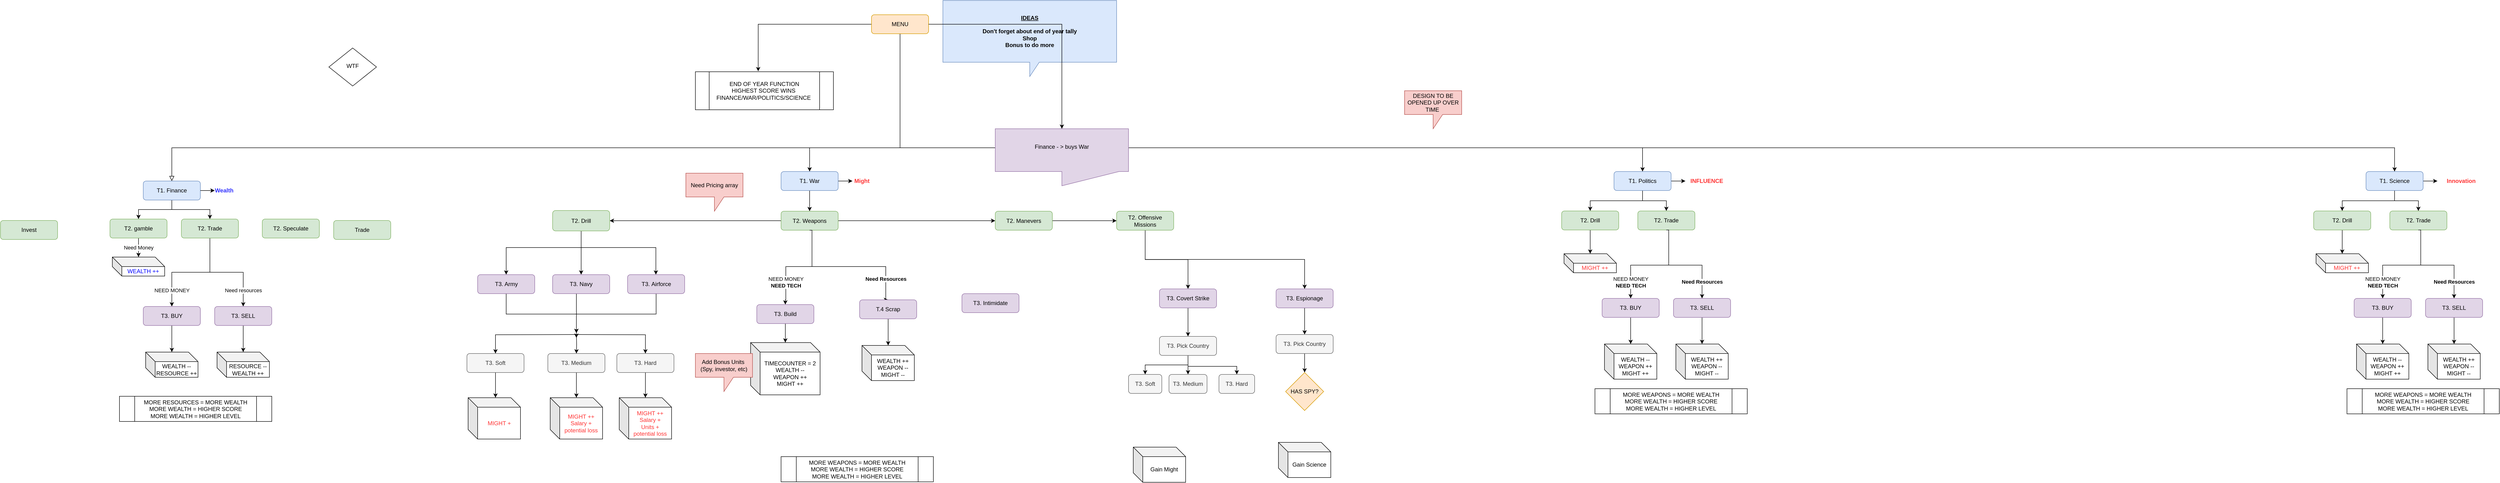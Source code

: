 <mxfile version="13.3.9" type="device" pages="5"><diagram id="C5RBs43oDa-KdzZeNtuy" name="Main"><mxGraphModel dx="2171" dy="1512" grid="1" gridSize="10" guides="1" tooltips="1" connect="1" arrows="1" fold="1" page="1" pageScale="1" pageWidth="1169" pageHeight="827" math="0" shadow="0"><root><mxCell id="WIyWlLk6GJQsqaUBKTNV-0"/><mxCell id="WIyWlLk6GJQsqaUBKTNV-1" parent="WIyWlLk6GJQsqaUBKTNV-0"/><mxCell id="WIyWlLk6GJQsqaUBKTNV-2" value="" style="rounded=0;html=1;jettySize=auto;orthogonalLoop=1;fontSize=11;endArrow=block;endFill=0;endSize=8;strokeWidth=1;shadow=0;labelBackgroundColor=none;edgeStyle=orthogonalEdgeStyle;exitX=0.5;exitY=1;exitDx=0;exitDy=0;entryX=0.5;entryY=0;entryDx=0;entryDy=0;" parent="WIyWlLk6GJQsqaUBKTNV-1" source="WIyWlLk6GJQsqaUBKTNV-3" target="WIyWlLk6GJQsqaUBKTNV-7" edge="1"><mxGeometry relative="1" as="geometry"><mxPoint x="360" y="80" as="targetPoint"/><Array as="points"><mxPoint x="1350" y="90"/><mxPoint x="-180" y="90"/></Array></mxGeometry></mxCell><mxCell id="rH4AoujXI77hZeZSFGKM-6" style="edgeStyle=orthogonalEdgeStyle;rounded=0;orthogonalLoop=1;jettySize=auto;html=1;entryX=0.5;entryY=0;entryDx=0;entryDy=0;exitX=0.5;exitY=1;exitDx=0;exitDy=0;" parent="WIyWlLk6GJQsqaUBKTNV-1" source="WIyWlLk6GJQsqaUBKTNV-3" target="rH4AoujXI77hZeZSFGKM-5" edge="1"><mxGeometry relative="1" as="geometry"><Array as="points"><mxPoint x="920" y="90"/><mxPoint x="880" y="90"/></Array></mxGeometry></mxCell><mxCell id="rH4AoujXI77hZeZSFGKM-82" style="edgeStyle=orthogonalEdgeStyle;rounded=0;orthogonalLoop=1;jettySize=auto;html=1;entryX=0.5;entryY=0;entryDx=0;entryDy=0;fontColor=#FF3333;" parent="WIyWlLk6GJQsqaUBKTNV-1" source="WIyWlLk6GJQsqaUBKTNV-3" target="rH4AoujXI77hZeZSFGKM-67" edge="1"><mxGeometry relative="1" as="geometry"><Array as="points"><mxPoint x="1350" y="90"/><mxPoint x="2910" y="90"/></Array></mxGeometry></mxCell><mxCell id="rH4AoujXI77hZeZSFGKM-83" style="edgeStyle=orthogonalEdgeStyle;rounded=0;orthogonalLoop=1;jettySize=auto;html=1;entryX=0.455;entryY=-0.012;entryDx=0;entryDy=0;entryPerimeter=0;fontColor=#FF3333;" parent="WIyWlLk6GJQsqaUBKTNV-1" source="WIyWlLk6GJQsqaUBKTNV-3" target="rH4AoujXI77hZeZSFGKM-20" edge="1"><mxGeometry relative="1" as="geometry"/></mxCell><mxCell id="zy7K51G2EDjG5SIiuKVF-21" style="edgeStyle=orthogonalEdgeStyle;rounded=0;orthogonalLoop=1;jettySize=auto;html=1;entryX=0.5;entryY=0;entryDx=0;entryDy=0;" parent="WIyWlLk6GJQsqaUBKTNV-1" source="4c9iu8rC65WgLwz9Tyef-13" target="zy7K51G2EDjG5SIiuKVF-3" edge="1"><mxGeometry relative="1" as="geometry"><Array as="points"><mxPoint x="1350" y="90"/><mxPoint x="3500" y="90"/></Array></mxGeometry></mxCell><mxCell id="WIyWlLk6GJQsqaUBKTNV-3" value="MENU" style="rounded=1;whiteSpace=wrap;html=1;fontSize=12;glass=0;strokeWidth=1;shadow=0;fillColor=#ffe6cc;strokeColor=#d79b00;" parent="WIyWlLk6GJQsqaUBKTNV-1" vertex="1"><mxGeometry x="1290" y="-190" width="120" height="40" as="geometry"/></mxCell><mxCell id="rH4AoujXI77hZeZSFGKM-3" style="edgeStyle=orthogonalEdgeStyle;rounded=0;orthogonalLoop=1;jettySize=auto;html=1;entryX=0.5;entryY=0;entryDx=0;entryDy=0;" parent="WIyWlLk6GJQsqaUBKTNV-1" source="WIyWlLk6GJQsqaUBKTNV-7" target="rH4AoujXI77hZeZSFGKM-1" edge="1"><mxGeometry relative="1" as="geometry"/></mxCell><mxCell id="rH4AoujXI77hZeZSFGKM-4" style="edgeStyle=orthogonalEdgeStyle;rounded=0;orthogonalLoop=1;jettySize=auto;html=1;entryX=0.5;entryY=0;entryDx=0;entryDy=0;" parent="WIyWlLk6GJQsqaUBKTNV-1" source="WIyWlLk6GJQsqaUBKTNV-7" target="rH4AoujXI77hZeZSFGKM-2" edge="1"><mxGeometry relative="1" as="geometry"/></mxCell><mxCell id="WIyWlLk6GJQsqaUBKTNV-7" value="T1. Finance" style="rounded=1;whiteSpace=wrap;html=1;fontSize=12;glass=0;strokeWidth=1;shadow=0;fillColor=#dae8fc;strokeColor=#6c8ebf;" parent="WIyWlLk6GJQsqaUBKTNV-1" vertex="1"><mxGeometry x="-240" y="160" width="120" height="40" as="geometry"/></mxCell><mxCell id="WIyWlLk6GJQsqaUBKTNV-10" value="WTF" style="rhombus;whiteSpace=wrap;html=1;shadow=0;fontFamily=Helvetica;fontSize=12;align=center;strokeWidth=1;spacing=6;spacingTop=-4;" parent="WIyWlLk6GJQsqaUBKTNV-1" vertex="1"><mxGeometry x="150" y="-120" width="100" height="80" as="geometry"/></mxCell><mxCell id="rH4AoujXI77hZeZSFGKM-8" value="Need Money" style="edgeStyle=orthogonalEdgeStyle;rounded=0;orthogonalLoop=1;jettySize=auto;html=1;" parent="WIyWlLk6GJQsqaUBKTNV-1" source="rH4AoujXI77hZeZSFGKM-1" target="rH4AoujXI77hZeZSFGKM-7" edge="1"><mxGeometry relative="1" as="geometry"/></mxCell><mxCell id="rH4AoujXI77hZeZSFGKM-1" value="T2.&amp;nbsp;gamble" style="rounded=1;whiteSpace=wrap;html=1;fontSize=12;glass=0;strokeWidth=1;shadow=0;fillColor=#d5e8d4;strokeColor=#82b366;" parent="WIyWlLk6GJQsqaUBKTNV-1" vertex="1"><mxGeometry x="-310" y="240" width="120" height="40" as="geometry"/></mxCell><mxCell id="rH4AoujXI77hZeZSFGKM-12" value="NEED MONEY" style="edgeStyle=orthogonalEdgeStyle;rounded=0;orthogonalLoop=1;jettySize=auto;html=1;entryX=0.5;entryY=0;entryDx=0;entryDy=0;" parent="WIyWlLk6GJQsqaUBKTNV-1" source="rH4AoujXI77hZeZSFGKM-2" target="rH4AoujXI77hZeZSFGKM-10" edge="1"><mxGeometry x="0.696" relative="1" as="geometry"><mxPoint as="offset"/></mxGeometry></mxCell><mxCell id="rH4AoujXI77hZeZSFGKM-13" value="Need resources" style="edgeStyle=orthogonalEdgeStyle;rounded=0;orthogonalLoop=1;jettySize=auto;html=1;entryX=0.5;entryY=0;entryDx=0;entryDy=0;" parent="WIyWlLk6GJQsqaUBKTNV-1" source="rH4AoujXI77hZeZSFGKM-2" target="rH4AoujXI77hZeZSFGKM-11" edge="1"><mxGeometry x="0.682" relative="1" as="geometry"><mxPoint as="offset"/></mxGeometry></mxCell><mxCell id="rH4AoujXI77hZeZSFGKM-2" value="T2.&amp;nbsp;Trade" style="rounded=1;whiteSpace=wrap;html=1;fontSize=12;glass=0;strokeWidth=1;shadow=0;fillColor=#d5e8d4;strokeColor=#82b366;" parent="WIyWlLk6GJQsqaUBKTNV-1" vertex="1"><mxGeometry x="-160" y="240" width="120" height="40" as="geometry"/></mxCell><mxCell id="rH4AoujXI77hZeZSFGKM-22" style="edgeStyle=orthogonalEdgeStyle;rounded=0;orthogonalLoop=1;jettySize=auto;html=1;entryX=0.5;entryY=0;entryDx=0;entryDy=0;" parent="WIyWlLk6GJQsqaUBKTNV-1" source="rH4AoujXI77hZeZSFGKM-5" target="rH4AoujXI77hZeZSFGKM-21" edge="1"><mxGeometry relative="1" as="geometry"/></mxCell><mxCell id="rH4AoujXI77hZeZSFGKM-31" style="edgeStyle=orthogonalEdgeStyle;rounded=0;orthogonalLoop=1;jettySize=auto;html=1;" parent="WIyWlLk6GJQsqaUBKTNV-1" source="rH4AoujXI77hZeZSFGKM-5" target="rH4AoujXI77hZeZSFGKM-30" edge="1"><mxGeometry relative="1" as="geometry"/></mxCell><mxCell id="rH4AoujXI77hZeZSFGKM-5" value="T1.&amp;nbsp;War" style="rounded=1;whiteSpace=wrap;html=1;fontSize=12;glass=0;strokeWidth=1;shadow=0;fillColor=#dae8fc;strokeColor=#6c8ebf;" parent="WIyWlLk6GJQsqaUBKTNV-1" vertex="1"><mxGeometry x="1100" y="140" width="120" height="40" as="geometry"/></mxCell><mxCell id="rH4AoujXI77hZeZSFGKM-7" value="&lt;font color=&quot;#0000ff&quot;&gt;WEALTH ++&lt;/font&gt;" style="shape=cube;whiteSpace=wrap;html=1;boundedLbl=1;backgroundOutline=1;darkOpacity=0.05;darkOpacity2=0.1;" parent="WIyWlLk6GJQsqaUBKTNV-1" vertex="1"><mxGeometry x="-305" y="320" width="110" height="40" as="geometry"/></mxCell><mxCell id="rH4AoujXI77hZeZSFGKM-15" style="edgeStyle=orthogonalEdgeStyle;rounded=0;orthogonalLoop=1;jettySize=auto;html=1;" parent="WIyWlLk6GJQsqaUBKTNV-1" source="rH4AoujXI77hZeZSFGKM-10" target="rH4AoujXI77hZeZSFGKM-14" edge="1"><mxGeometry relative="1" as="geometry"/></mxCell><mxCell id="rH4AoujXI77hZeZSFGKM-10" value="T3.&amp;nbsp;BUY" style="rounded=1;whiteSpace=wrap;html=1;fontSize=12;glass=0;strokeWidth=1;shadow=0;fillColor=#e1d5e7;strokeColor=#9673a6;" parent="WIyWlLk6GJQsqaUBKTNV-1" vertex="1"><mxGeometry x="-240" y="424" width="120" height="40" as="geometry"/></mxCell><mxCell id="rH4AoujXI77hZeZSFGKM-17" style="edgeStyle=orthogonalEdgeStyle;rounded=0;orthogonalLoop=1;jettySize=auto;html=1;" parent="WIyWlLk6GJQsqaUBKTNV-1" source="rH4AoujXI77hZeZSFGKM-11" target="rH4AoujXI77hZeZSFGKM-16" edge="1"><mxGeometry relative="1" as="geometry"/></mxCell><mxCell id="rH4AoujXI77hZeZSFGKM-11" value="T3.&amp;nbsp;SELL" style="rounded=1;whiteSpace=wrap;html=1;fontSize=12;glass=0;strokeWidth=1;shadow=0;fillColor=#e1d5e7;strokeColor=#9673a6;" parent="WIyWlLk6GJQsqaUBKTNV-1" vertex="1"><mxGeometry x="-90" y="424" width="120" height="40" as="geometry"/></mxCell><mxCell id="rH4AoujXI77hZeZSFGKM-14" value="WEALTH --&lt;br&gt;RESOURCE ++" style="shape=cube;whiteSpace=wrap;html=1;boundedLbl=1;backgroundOutline=1;darkOpacity=0.05;darkOpacity2=0.1;" parent="WIyWlLk6GJQsqaUBKTNV-1" vertex="1"><mxGeometry x="-235" y="520" width="110" height="53" as="geometry"/></mxCell><mxCell id="rH4AoujXI77hZeZSFGKM-16" value="RESOURCE --&lt;br&gt;WEALTH ++" style="shape=cube;whiteSpace=wrap;html=1;boundedLbl=1;backgroundOutline=1;darkOpacity=0.05;darkOpacity2=0.1;" parent="WIyWlLk6GJQsqaUBKTNV-1" vertex="1"><mxGeometry x="-85" y="520" width="110" height="53" as="geometry"/></mxCell><mxCell id="rH4AoujXI77hZeZSFGKM-18" value="MORE RESOURCES = MORE WEALTH&lt;br&gt;MORE WEALTH = HIGHER SCORE&lt;br&gt;MORE WEALTH = HIGHER LEVEL" style="shape=process;whiteSpace=wrap;html=1;backgroundOutline=1;" parent="WIyWlLk6GJQsqaUBKTNV-1" vertex="1"><mxGeometry x="-290" y="613" width="320" height="53" as="geometry"/></mxCell><mxCell id="rH4AoujXI77hZeZSFGKM-20" value="END OF YEAR FUNCTION&lt;br&gt;HIGHEST SCORE WINS&amp;nbsp;&lt;br&gt;FINANCE/WAR/POLITICS/SCIENCE&amp;nbsp;" style="shape=process;whiteSpace=wrap;html=1;backgroundOutline=1;" parent="WIyWlLk6GJQsqaUBKTNV-1" vertex="1"><mxGeometry x="920" y="-70" width="290" height="80" as="geometry"/></mxCell><mxCell id="Vcgj3MXP2hPIVSwZELHn-1" style="edgeStyle=orthogonalEdgeStyle;rounded=0;orthogonalLoop=1;jettySize=auto;html=1;" parent="WIyWlLk6GJQsqaUBKTNV-1" source="rH4AoujXI77hZeZSFGKM-21" target="zy7K51G2EDjG5SIiuKVF-23" edge="1"><mxGeometry relative="1" as="geometry"/></mxCell><mxCell id="Vcgj3MXP2hPIVSwZELHn-5" style="edgeStyle=orthogonalEdgeStyle;rounded=0;orthogonalLoop=1;jettySize=auto;html=1;entryX=1;entryY=0.5;entryDx=0;entryDy=0;" parent="WIyWlLk6GJQsqaUBKTNV-1" source="rH4AoujXI77hZeZSFGKM-21" target="rH4AoujXI77hZeZSFGKM-23" edge="1"><mxGeometry relative="1" as="geometry"/></mxCell><mxCell id="rH4AoujXI77hZeZSFGKM-21" value="T2. Weapons" style="rounded=1;whiteSpace=wrap;html=1;fontSize=12;glass=0;strokeWidth=1;shadow=0;fillColor=#d5e8d4;strokeColor=#82b366;" parent="WIyWlLk6GJQsqaUBKTNV-1" vertex="1"><mxGeometry x="1100" y="223.5" width="120" height="40" as="geometry"/></mxCell><mxCell id="-z6xKTFZvxS5Gk8_AMt1-5" style="edgeStyle=orthogonalEdgeStyle;rounded=0;orthogonalLoop=1;jettySize=auto;html=1;" parent="WIyWlLk6GJQsqaUBKTNV-1" source="rH4AoujXI77hZeZSFGKM-23" target="-z6xKTFZvxS5Gk8_AMt1-15" edge="1"><mxGeometry relative="1" as="geometry"><mxPoint x="680" y="310" as="targetPoint"/></mxGeometry></mxCell><mxCell id="-z6xKTFZvxS5Gk8_AMt1-17" style="edgeStyle=orthogonalEdgeStyle;rounded=0;orthogonalLoop=1;jettySize=auto;html=1;entryX=0.5;entryY=0;entryDx=0;entryDy=0;" parent="WIyWlLk6GJQsqaUBKTNV-1" source="rH4AoujXI77hZeZSFGKM-23" target="-z6xKTFZvxS5Gk8_AMt1-14" edge="1"><mxGeometry relative="1" as="geometry"><Array as="points"><mxPoint x="680" y="300"/><mxPoint x="522" y="300"/></Array></mxGeometry></mxCell><mxCell id="-z6xKTFZvxS5Gk8_AMt1-18" style="edgeStyle=orthogonalEdgeStyle;rounded=0;orthogonalLoop=1;jettySize=auto;html=1;" parent="WIyWlLk6GJQsqaUBKTNV-1" source="rH4AoujXI77hZeZSFGKM-23" target="-z6xKTFZvxS5Gk8_AMt1-16" edge="1"><mxGeometry relative="1" as="geometry"><Array as="points"><mxPoint x="680" y="300"/><mxPoint x="837" y="300"/></Array></mxGeometry></mxCell><mxCell id="rH4AoujXI77hZeZSFGKM-23" value="T2.&amp;nbsp;Drill" style="rounded=1;whiteSpace=wrap;html=1;fontSize=12;glass=0;strokeWidth=1;shadow=0;fillColor=#d5e8d4;strokeColor=#82b366;" parent="WIyWlLk6GJQsqaUBKTNV-1" vertex="1"><mxGeometry x="620" y="222" width="120" height="43" as="geometry"/></mxCell><mxCell id="rH4AoujXI77hZeZSFGKM-25" value="&lt;font color=&quot;#3333ff&quot;&gt;&lt;b&gt;Wealth&lt;/b&gt;&lt;/font&gt;" style="text;html=1;strokeColor=none;fillColor=none;align=center;verticalAlign=middle;whiteSpace=wrap;rounded=0;" parent="WIyWlLk6GJQsqaUBKTNV-1" vertex="1"><mxGeometry x="-90" y="170" width="40" height="20" as="geometry"/></mxCell><mxCell id="rH4AoujXI77hZeZSFGKM-26" value="" style="edgeStyle=orthogonalEdgeStyle;rounded=0;orthogonalLoop=1;jettySize=auto;html=1;" parent="WIyWlLk6GJQsqaUBKTNV-1" source="WIyWlLk6GJQsqaUBKTNV-7" target="rH4AoujXI77hZeZSFGKM-25" edge="1"><mxGeometry relative="1" as="geometry"/></mxCell><mxCell id="rH4AoujXI77hZeZSFGKM-30" value="Might" style="text;html=1;strokeColor=none;fillColor=none;align=center;verticalAlign=middle;whiteSpace=wrap;rounded=0;fontColor=#FF3333;fontStyle=1" parent="WIyWlLk6GJQsqaUBKTNV-1" vertex="1"><mxGeometry x="1250" y="150" width="40" height="20" as="geometry"/></mxCell><mxCell id="rH4AoujXI77hZeZSFGKM-32" value="&lt;font color=&quot;#ff3333&quot;&gt;MIGHT +&lt;br&gt;&lt;/font&gt;" style="shape=cube;whiteSpace=wrap;html=1;boundedLbl=1;backgroundOutline=1;darkOpacity=0.05;darkOpacity2=0.1;" parent="WIyWlLk6GJQsqaUBKTNV-1" vertex="1"><mxGeometry x="442.5" y="616" width="110" height="87" as="geometry"/></mxCell><mxCell id="rH4AoujXI77hZeZSFGKM-54" value="NEED MONEY&lt;br&gt;&lt;b&gt;NEED TECH&lt;/b&gt;" style="edgeStyle=orthogonalEdgeStyle;rounded=0;orthogonalLoop=1;jettySize=auto;html=1;entryX=0.5;entryY=0;entryDx=0;entryDy=0;" parent="WIyWlLk6GJQsqaUBKTNV-1" target="rH4AoujXI77hZeZSFGKM-57" edge="1"><mxGeometry x="0.533" relative="1" as="geometry"><mxPoint x="1165" y="263.5" as="sourcePoint"/><mxPoint y="1" as="offset"/><Array as="points"><mxPoint x="1165" y="340"/><mxPoint x="1110" y="340"/><mxPoint x="1110" y="410"/></Array></mxGeometry></mxCell><mxCell id="rH4AoujXI77hZeZSFGKM-55" value="&lt;b&gt;Need Resources&lt;/b&gt;" style="edgeStyle=orthogonalEdgeStyle;rounded=0;orthogonalLoop=1;jettySize=auto;html=1;entryX=0.5;entryY=0;entryDx=0;entryDy=0;exitX=0.5;exitY=1;exitDx=0;exitDy=0;" parent="WIyWlLk6GJQsqaUBKTNV-1" source="rH4AoujXI77hZeZSFGKM-21" target="rH4AoujXI77hZeZSFGKM-59" edge="1"><mxGeometry x="0.682" relative="1" as="geometry"><mxPoint x="1165" y="263.5" as="sourcePoint"/><mxPoint as="offset"/><Array as="points"><mxPoint x="1165" y="264"/><mxPoint x="1165" y="340"/><mxPoint x="1320" y="340"/><mxPoint x="1320" y="410"/></Array></mxGeometry></mxCell><mxCell id="rH4AoujXI77hZeZSFGKM-56" style="edgeStyle=orthogonalEdgeStyle;rounded=0;orthogonalLoop=1;jettySize=auto;html=1;" parent="WIyWlLk6GJQsqaUBKTNV-1" source="rH4AoujXI77hZeZSFGKM-57" target="rH4AoujXI77hZeZSFGKM-60" edge="1"><mxGeometry relative="1" as="geometry"/></mxCell><mxCell id="rH4AoujXI77hZeZSFGKM-57" value="T3.&amp;nbsp;Build" style="rounded=1;whiteSpace=wrap;html=1;fontSize=12;glass=0;strokeWidth=1;shadow=0;fillColor=#e1d5e7;strokeColor=#9673a6;" parent="WIyWlLk6GJQsqaUBKTNV-1" vertex="1"><mxGeometry x="1049" y="420" width="120" height="40" as="geometry"/></mxCell><mxCell id="rH4AoujXI77hZeZSFGKM-58" style="edgeStyle=orthogonalEdgeStyle;rounded=0;orthogonalLoop=1;jettySize=auto;html=1;" parent="WIyWlLk6GJQsqaUBKTNV-1" source="rH4AoujXI77hZeZSFGKM-59" target="rH4AoujXI77hZeZSFGKM-61" edge="1"><mxGeometry relative="1" as="geometry"/></mxCell><mxCell id="rH4AoujXI77hZeZSFGKM-59" value="T.4 Scrap" style="rounded=1;whiteSpace=wrap;html=1;fontSize=12;glass=0;strokeWidth=1;shadow=0;fillColor=#e1d5e7;strokeColor=#9673a6;" parent="WIyWlLk6GJQsqaUBKTNV-1" vertex="1"><mxGeometry x="1265" y="410" width="120" height="40" as="geometry"/></mxCell><mxCell id="rH4AoujXI77hZeZSFGKM-60" value="TIMECOUNTER = 2&lt;br&gt;WEALTH --&lt;br&gt;WEAPON ++&lt;br&gt;MIGHT ++" style="shape=cube;whiteSpace=wrap;html=1;boundedLbl=1;backgroundOutline=1;darkOpacity=0.05;darkOpacity2=0.1;" parent="WIyWlLk6GJQsqaUBKTNV-1" vertex="1"><mxGeometry x="1036" y="500" width="146" height="110" as="geometry"/></mxCell><mxCell id="rH4AoujXI77hZeZSFGKM-61" value="WEALTH ++&lt;br&gt;WEAPON --&lt;br&gt;MIGHT --" style="shape=cube;whiteSpace=wrap;html=1;boundedLbl=1;backgroundOutline=1;darkOpacity=0.05;darkOpacity2=0.1;" parent="WIyWlLk6GJQsqaUBKTNV-1" vertex="1"><mxGeometry x="1270" y="506" width="110" height="74" as="geometry"/></mxCell><mxCell id="rH4AoujXI77hZeZSFGKM-63" value="MORE WEAPONS = MORE WEALTH&lt;br&gt;MORE WEALTH = HIGHER SCORE&lt;br&gt;MORE WEALTH = HIGHER LEVEL" style="shape=process;whiteSpace=wrap;html=1;backgroundOutline=1;" parent="WIyWlLk6GJQsqaUBKTNV-1" vertex="1"><mxGeometry x="1100" y="740" width="320" height="53" as="geometry"/></mxCell><mxCell id="rH4AoujXI77hZeZSFGKM-64" style="edgeStyle=orthogonalEdgeStyle;rounded=0;orthogonalLoop=1;jettySize=auto;html=1;entryX=0.5;entryY=0;entryDx=0;entryDy=0;" parent="WIyWlLk6GJQsqaUBKTNV-1" source="rH4AoujXI77hZeZSFGKM-67" target="rH4AoujXI77hZeZSFGKM-68" edge="1"><mxGeometry relative="1" as="geometry"/></mxCell><mxCell id="rH4AoujXI77hZeZSFGKM-65" style="edgeStyle=orthogonalEdgeStyle;rounded=0;orthogonalLoop=1;jettySize=auto;html=1;" parent="WIyWlLk6GJQsqaUBKTNV-1" source="rH4AoujXI77hZeZSFGKM-67" target="rH4AoujXI77hZeZSFGKM-70" edge="1"><mxGeometry relative="1" as="geometry"/></mxCell><mxCell id="rH4AoujXI77hZeZSFGKM-66" style="edgeStyle=orthogonalEdgeStyle;rounded=0;orthogonalLoop=1;jettySize=auto;html=1;" parent="WIyWlLk6GJQsqaUBKTNV-1" source="rH4AoujXI77hZeZSFGKM-67" target="rH4AoujXI77hZeZSFGKM-71" edge="1"><mxGeometry relative="1" as="geometry"/></mxCell><mxCell id="rH4AoujXI77hZeZSFGKM-67" value="T1. Politics" style="rounded=1;whiteSpace=wrap;html=1;fontSize=12;glass=0;strokeWidth=1;shadow=0;fillColor=#dae8fc;strokeColor=#6c8ebf;" parent="WIyWlLk6GJQsqaUBKTNV-1" vertex="1"><mxGeometry x="2850" y="140" width="120" height="40" as="geometry"/></mxCell><mxCell id="rH4AoujXI77hZeZSFGKM-68" value="T2.&amp;nbsp;Trade" style="rounded=1;whiteSpace=wrap;html=1;fontSize=12;glass=0;strokeWidth=1;shadow=0;fillColor=#d5e8d4;strokeColor=#82b366;" parent="WIyWlLk6GJQsqaUBKTNV-1" vertex="1"><mxGeometry x="2900" y="223" width="120" height="40" as="geometry"/></mxCell><mxCell id="rH4AoujXI77hZeZSFGKM-69" style="edgeStyle=orthogonalEdgeStyle;rounded=0;orthogonalLoop=1;jettySize=auto;html=1;fontColor=#FF3333;" parent="WIyWlLk6GJQsqaUBKTNV-1" source="rH4AoujXI77hZeZSFGKM-70" target="rH4AoujXI77hZeZSFGKM-72" edge="1"><mxGeometry relative="1" as="geometry"/></mxCell><mxCell id="rH4AoujXI77hZeZSFGKM-70" value="T2.&amp;nbsp;Drill" style="rounded=1;whiteSpace=wrap;html=1;fontSize=12;glass=0;strokeWidth=1;shadow=0;fillColor=#d5e8d4;strokeColor=#82b366;" parent="WIyWlLk6GJQsqaUBKTNV-1" vertex="1"><mxGeometry x="2740" y="223" width="120" height="40" as="geometry"/></mxCell><mxCell id="rH4AoujXI77hZeZSFGKM-71" value="INFLUENCE" style="text;html=1;strokeColor=none;fillColor=none;align=center;verticalAlign=middle;whiteSpace=wrap;rounded=0;fontColor=#FF3333;fontStyle=1" parent="WIyWlLk6GJQsqaUBKTNV-1" vertex="1"><mxGeometry x="3000" y="150" width="90" height="20" as="geometry"/></mxCell><mxCell id="rH4AoujXI77hZeZSFGKM-72" value="&lt;font color=&quot;#ff3333&quot;&gt;MIGHT ++&lt;/font&gt;" style="shape=cube;whiteSpace=wrap;html=1;boundedLbl=1;backgroundOutline=1;darkOpacity=0.05;darkOpacity2=0.1;" parent="WIyWlLk6GJQsqaUBKTNV-1" vertex="1"><mxGeometry x="2745" y="313" width="110" height="40" as="geometry"/></mxCell><mxCell id="rH4AoujXI77hZeZSFGKM-73" value="NEED MONEY&lt;br&gt;&lt;b&gt;NEED TECH&lt;/b&gt;" style="edgeStyle=orthogonalEdgeStyle;rounded=0;orthogonalLoop=1;jettySize=auto;html=1;entryX=0.5;entryY=0;entryDx=0;entryDy=0;" parent="WIyWlLk6GJQsqaUBKTNV-1" target="rH4AoujXI77hZeZSFGKM-76" edge="1"><mxGeometry x="0.696" relative="1" as="geometry"><mxPoint x="2965" y="263" as="sourcePoint"/><mxPoint as="offset"/><Array as="points"><mxPoint x="2965" y="337"/><mxPoint x="2885" y="337"/></Array></mxGeometry></mxCell><mxCell id="rH4AoujXI77hZeZSFGKM-74" value="&lt;b&gt;Need Resources&lt;/b&gt;" style="edgeStyle=orthogonalEdgeStyle;rounded=0;orthogonalLoop=1;jettySize=auto;html=1;entryX=0.5;entryY=0;entryDx=0;entryDy=0;exitX=0.5;exitY=1;exitDx=0;exitDy=0;" parent="WIyWlLk6GJQsqaUBKTNV-1" source="rH4AoujXI77hZeZSFGKM-68" target="rH4AoujXI77hZeZSFGKM-78" edge="1"><mxGeometry x="0.682" relative="1" as="geometry"><mxPoint x="2965" y="263" as="sourcePoint"/><mxPoint as="offset"/><Array as="points"><mxPoint x="2965" y="263"/><mxPoint x="2965" y="337"/><mxPoint x="3035" y="337"/></Array></mxGeometry></mxCell><mxCell id="rH4AoujXI77hZeZSFGKM-75" style="edgeStyle=orthogonalEdgeStyle;rounded=0;orthogonalLoop=1;jettySize=auto;html=1;" parent="WIyWlLk6GJQsqaUBKTNV-1" source="rH4AoujXI77hZeZSFGKM-76" target="rH4AoujXI77hZeZSFGKM-79" edge="1"><mxGeometry relative="1" as="geometry"/></mxCell><mxCell id="rH4AoujXI77hZeZSFGKM-76" value="T3.&amp;nbsp;BUY" style="rounded=1;whiteSpace=wrap;html=1;fontSize=12;glass=0;strokeWidth=1;shadow=0;fillColor=#e1d5e7;strokeColor=#9673a6;" parent="WIyWlLk6GJQsqaUBKTNV-1" vertex="1"><mxGeometry x="2825" y="407" width="120" height="40" as="geometry"/></mxCell><mxCell id="rH4AoujXI77hZeZSFGKM-77" style="edgeStyle=orthogonalEdgeStyle;rounded=0;orthogonalLoop=1;jettySize=auto;html=1;" parent="WIyWlLk6GJQsqaUBKTNV-1" source="rH4AoujXI77hZeZSFGKM-78" target="rH4AoujXI77hZeZSFGKM-80" edge="1"><mxGeometry relative="1" as="geometry"/></mxCell><mxCell id="rH4AoujXI77hZeZSFGKM-78" value="T3.&amp;nbsp;SELL" style="rounded=1;whiteSpace=wrap;html=1;fontSize=12;glass=0;strokeWidth=1;shadow=0;fillColor=#e1d5e7;strokeColor=#9673a6;" parent="WIyWlLk6GJQsqaUBKTNV-1" vertex="1"><mxGeometry x="2975" y="407" width="120" height="40" as="geometry"/></mxCell><mxCell id="rH4AoujXI77hZeZSFGKM-79" value="WEALTH --&lt;br&gt;WEAPON ++&lt;br&gt;MIGHT ++" style="shape=cube;whiteSpace=wrap;html=1;boundedLbl=1;backgroundOutline=1;darkOpacity=0.05;darkOpacity2=0.1;" parent="WIyWlLk6GJQsqaUBKTNV-1" vertex="1"><mxGeometry x="2830" y="503" width="110" height="74" as="geometry"/></mxCell><mxCell id="rH4AoujXI77hZeZSFGKM-80" value="WEALTH ++&lt;br&gt;WEAPON --&lt;br&gt;MIGHT --" style="shape=cube;whiteSpace=wrap;html=1;boundedLbl=1;backgroundOutline=1;darkOpacity=0.05;darkOpacity2=0.1;" parent="WIyWlLk6GJQsqaUBKTNV-1" vertex="1"><mxGeometry x="2980" y="503" width="110" height="74" as="geometry"/></mxCell><mxCell id="rH4AoujXI77hZeZSFGKM-81" value="MORE WEAPONS = MORE WEALTH&lt;br&gt;MORE WEALTH = HIGHER SCORE&lt;br&gt;MORE WEALTH = HIGHER LEVEL" style="shape=process;whiteSpace=wrap;html=1;backgroundOutline=1;" parent="WIyWlLk6GJQsqaUBKTNV-1" vertex="1"><mxGeometry x="2810" y="597" width="320" height="53" as="geometry"/></mxCell><mxCell id="zy7K51G2EDjG5SIiuKVF-0" style="edgeStyle=orthogonalEdgeStyle;rounded=0;orthogonalLoop=1;jettySize=auto;html=1;entryX=0.5;entryY=0;entryDx=0;entryDy=0;" parent="WIyWlLk6GJQsqaUBKTNV-1" source="zy7K51G2EDjG5SIiuKVF-3" target="zy7K51G2EDjG5SIiuKVF-4" edge="1"><mxGeometry relative="1" as="geometry"/></mxCell><mxCell id="zy7K51G2EDjG5SIiuKVF-1" style="edgeStyle=orthogonalEdgeStyle;rounded=0;orthogonalLoop=1;jettySize=auto;html=1;" parent="WIyWlLk6GJQsqaUBKTNV-1" source="zy7K51G2EDjG5SIiuKVF-3" target="zy7K51G2EDjG5SIiuKVF-6" edge="1"><mxGeometry relative="1" as="geometry"/></mxCell><mxCell id="zy7K51G2EDjG5SIiuKVF-2" style="edgeStyle=orthogonalEdgeStyle;rounded=0;orthogonalLoop=1;jettySize=auto;html=1;" parent="WIyWlLk6GJQsqaUBKTNV-1" source="zy7K51G2EDjG5SIiuKVF-3" target="zy7K51G2EDjG5SIiuKVF-7" edge="1"><mxGeometry relative="1" as="geometry"/></mxCell><mxCell id="zy7K51G2EDjG5SIiuKVF-3" value="T1. Science" style="rounded=1;whiteSpace=wrap;html=1;fontSize=12;glass=0;strokeWidth=1;shadow=0;fillColor=#dae8fc;strokeColor=#6c8ebf;" parent="WIyWlLk6GJQsqaUBKTNV-1" vertex="1"><mxGeometry x="4430" y="140" width="120" height="40" as="geometry"/></mxCell><mxCell id="zy7K51G2EDjG5SIiuKVF-4" value="T2.&amp;nbsp;Trade" style="rounded=1;whiteSpace=wrap;html=1;fontSize=12;glass=0;strokeWidth=1;shadow=0;fillColor=#d5e8d4;strokeColor=#82b366;" parent="WIyWlLk6GJQsqaUBKTNV-1" vertex="1"><mxGeometry x="4480" y="223" width="120" height="40" as="geometry"/></mxCell><mxCell id="zy7K51G2EDjG5SIiuKVF-5" style="edgeStyle=orthogonalEdgeStyle;rounded=0;orthogonalLoop=1;jettySize=auto;html=1;fontColor=#FF3333;" parent="WIyWlLk6GJQsqaUBKTNV-1" source="zy7K51G2EDjG5SIiuKVF-6" target="zy7K51G2EDjG5SIiuKVF-8" edge="1"><mxGeometry relative="1" as="geometry"/></mxCell><mxCell id="zy7K51G2EDjG5SIiuKVF-6" value="T2.&amp;nbsp;Drill" style="rounded=1;whiteSpace=wrap;html=1;fontSize=12;glass=0;strokeWidth=1;shadow=0;fillColor=#d5e8d4;strokeColor=#82b366;" parent="WIyWlLk6GJQsqaUBKTNV-1" vertex="1"><mxGeometry x="4320" y="223" width="120" height="40" as="geometry"/></mxCell><mxCell id="zy7K51G2EDjG5SIiuKVF-7" value="Innovation" style="text;html=1;strokeColor=none;fillColor=none;align=center;verticalAlign=middle;whiteSpace=wrap;rounded=0;fontColor=#FF3333;fontStyle=1" parent="WIyWlLk6GJQsqaUBKTNV-1" vertex="1"><mxGeometry x="4580" y="150" width="100" height="20" as="geometry"/></mxCell><mxCell id="zy7K51G2EDjG5SIiuKVF-8" value="&lt;font color=&quot;#ff3333&quot;&gt;MIGHT ++&lt;/font&gt;" style="shape=cube;whiteSpace=wrap;html=1;boundedLbl=1;backgroundOutline=1;darkOpacity=0.05;darkOpacity2=0.1;" parent="WIyWlLk6GJQsqaUBKTNV-1" vertex="1"><mxGeometry x="4325" y="313" width="110" height="40" as="geometry"/></mxCell><mxCell id="zy7K51G2EDjG5SIiuKVF-9" value="NEED MONEY&lt;br&gt;&lt;b&gt;NEED TECH&lt;/b&gt;" style="edgeStyle=orthogonalEdgeStyle;rounded=0;orthogonalLoop=1;jettySize=auto;html=1;entryX=0.5;entryY=0;entryDx=0;entryDy=0;" parent="WIyWlLk6GJQsqaUBKTNV-1" target="zy7K51G2EDjG5SIiuKVF-12" edge="1"><mxGeometry x="0.696" relative="1" as="geometry"><mxPoint x="4545" y="263" as="sourcePoint"/><mxPoint as="offset"/><Array as="points"><mxPoint x="4545" y="337"/><mxPoint x="4465" y="337"/></Array></mxGeometry></mxCell><mxCell id="zy7K51G2EDjG5SIiuKVF-10" value="&lt;b&gt;Need Resources&lt;/b&gt;" style="edgeStyle=orthogonalEdgeStyle;rounded=0;orthogonalLoop=1;jettySize=auto;html=1;entryX=0.5;entryY=0;entryDx=0;entryDy=0;exitX=0.5;exitY=1;exitDx=0;exitDy=0;" parent="WIyWlLk6GJQsqaUBKTNV-1" source="zy7K51G2EDjG5SIiuKVF-4" target="zy7K51G2EDjG5SIiuKVF-14" edge="1"><mxGeometry x="0.682" relative="1" as="geometry"><mxPoint x="4545" y="263" as="sourcePoint"/><mxPoint as="offset"/><Array as="points"><mxPoint x="4545" y="263"/><mxPoint x="4545" y="337"/><mxPoint x="4615" y="337"/></Array></mxGeometry></mxCell><mxCell id="zy7K51G2EDjG5SIiuKVF-11" style="edgeStyle=orthogonalEdgeStyle;rounded=0;orthogonalLoop=1;jettySize=auto;html=1;" parent="WIyWlLk6GJQsqaUBKTNV-1" source="zy7K51G2EDjG5SIiuKVF-12" target="zy7K51G2EDjG5SIiuKVF-15" edge="1"><mxGeometry relative="1" as="geometry"/></mxCell><mxCell id="zy7K51G2EDjG5SIiuKVF-12" value="T3.&amp;nbsp;BUY" style="rounded=1;whiteSpace=wrap;html=1;fontSize=12;glass=0;strokeWidth=1;shadow=0;fillColor=#e1d5e7;strokeColor=#9673a6;" parent="WIyWlLk6GJQsqaUBKTNV-1" vertex="1"><mxGeometry x="4405" y="407" width="120" height="40" as="geometry"/></mxCell><mxCell id="zy7K51G2EDjG5SIiuKVF-13" style="edgeStyle=orthogonalEdgeStyle;rounded=0;orthogonalLoop=1;jettySize=auto;html=1;" parent="WIyWlLk6GJQsqaUBKTNV-1" source="zy7K51G2EDjG5SIiuKVF-14" target="zy7K51G2EDjG5SIiuKVF-16" edge="1"><mxGeometry relative="1" as="geometry"/></mxCell><mxCell id="zy7K51G2EDjG5SIiuKVF-14" value="T3.&amp;nbsp;SELL" style="rounded=1;whiteSpace=wrap;html=1;fontSize=12;glass=0;strokeWidth=1;shadow=0;fillColor=#e1d5e7;strokeColor=#9673a6;" parent="WIyWlLk6GJQsqaUBKTNV-1" vertex="1"><mxGeometry x="4555" y="407" width="120" height="40" as="geometry"/></mxCell><mxCell id="zy7K51G2EDjG5SIiuKVF-15" value="WEALTH --&lt;br&gt;WEAPON ++&lt;br&gt;MIGHT ++" style="shape=cube;whiteSpace=wrap;html=1;boundedLbl=1;backgroundOutline=1;darkOpacity=0.05;darkOpacity2=0.1;" parent="WIyWlLk6GJQsqaUBKTNV-1" vertex="1"><mxGeometry x="4410" y="503" width="110" height="74" as="geometry"/></mxCell><mxCell id="zy7K51G2EDjG5SIiuKVF-16" value="WEALTH ++&lt;br&gt;WEAPON --&lt;br&gt;MIGHT --" style="shape=cube;whiteSpace=wrap;html=1;boundedLbl=1;backgroundOutline=1;darkOpacity=0.05;darkOpacity2=0.1;" parent="WIyWlLk6GJQsqaUBKTNV-1" vertex="1"><mxGeometry x="4560" y="503" width="110" height="74" as="geometry"/></mxCell><mxCell id="zy7K51G2EDjG5SIiuKVF-17" value="MORE WEAPONS = MORE WEALTH&lt;br&gt;MORE WEALTH = HIGHER SCORE&lt;br&gt;MORE WEALTH = HIGHER LEVEL" style="shape=process;whiteSpace=wrap;html=1;backgroundOutline=1;" parent="WIyWlLk6GJQsqaUBKTNV-1" vertex="1"><mxGeometry x="4390" y="597" width="320" height="53" as="geometry"/></mxCell><mxCell id="Vcgj3MXP2hPIVSwZELHn-4" style="edgeStyle=orthogonalEdgeStyle;rounded=0;orthogonalLoop=1;jettySize=auto;html=1;entryX=0.5;entryY=0;entryDx=0;entryDy=0;" parent="WIyWlLk6GJQsqaUBKTNV-1" source="zy7K51G2EDjG5SIiuKVF-19" target="Vcgj3MXP2hPIVSwZELHn-3" edge="1"><mxGeometry relative="1" as="geometry"/></mxCell><mxCell id="zy7K51G2EDjG5SIiuKVF-19" value="T3.&amp;nbsp;Espionage" style="rounded=1;whiteSpace=wrap;html=1;fontSize=12;glass=0;strokeWidth=1;shadow=0;fillColor=#e1d5e7;strokeColor=#9673a6;" parent="WIyWlLk6GJQsqaUBKTNV-1" vertex="1"><mxGeometry x="2140" y="387" width="120" height="40" as="geometry"/></mxCell><mxCell id="zy7K51G2EDjG5SIiuKVF-20" value="&lt;b&gt;&lt;u&gt;IDEAS&lt;br&gt;&lt;/u&gt;&lt;br&gt;Don't forget about end of year tally&lt;br&gt;Shop&lt;br&gt;Bonus to do more&lt;br&gt;&lt;/b&gt;" style="shape=callout;whiteSpace=wrap;html=1;perimeter=calloutPerimeter;fillColor=#dae8fc;strokeColor=#6c8ebf;" parent="WIyWlLk6GJQsqaUBKTNV-1" vertex="1"><mxGeometry x="1440" y="-220" width="365" height="160" as="geometry"/></mxCell><mxCell id="Vcgj3MXP2hPIVSwZELHn-2" style="edgeStyle=orthogonalEdgeStyle;rounded=0;orthogonalLoop=1;jettySize=auto;html=1;entryX=0;entryY=0.5;entryDx=0;entryDy=0;" parent="WIyWlLk6GJQsqaUBKTNV-1" source="zy7K51G2EDjG5SIiuKVF-23" target="zy7K51G2EDjG5SIiuKVF-24" edge="1"><mxGeometry relative="1" as="geometry"/></mxCell><mxCell id="zy7K51G2EDjG5SIiuKVF-23" value="T2. Manevers" style="rounded=1;whiteSpace=wrap;html=1;fontSize=12;glass=0;strokeWidth=1;shadow=0;fillColor=#d5e8d4;strokeColor=#82b366;" parent="WIyWlLk6GJQsqaUBKTNV-1" vertex="1"><mxGeometry x="1550" y="223.5" width="120" height="40" as="geometry"/></mxCell><mxCell id="Vcgj3MXP2hPIVSwZELHn-0" style="edgeStyle=orthogonalEdgeStyle;rounded=0;orthogonalLoop=1;jettySize=auto;html=1;exitX=0.5;exitY=1;exitDx=0;exitDy=0;" parent="WIyWlLk6GJQsqaUBKTNV-1" source="zy7K51G2EDjG5SIiuKVF-24" target="zy7K51G2EDjG5SIiuKVF-19" edge="1"><mxGeometry relative="1" as="geometry"><Array as="points"><mxPoint x="1865" y="325"/><mxPoint x="2200" y="325"/></Array></mxGeometry></mxCell><mxCell id="4c9iu8rC65WgLwz9Tyef-9" style="edgeStyle=orthogonalEdgeStyle;rounded=0;orthogonalLoop=1;jettySize=auto;html=1;" parent="WIyWlLk6GJQsqaUBKTNV-1" source="zy7K51G2EDjG5SIiuKVF-24" target="4c9iu8rC65WgLwz9Tyef-3" edge="1"><mxGeometry relative="1" as="geometry"/></mxCell><mxCell id="zy7K51G2EDjG5SIiuKVF-24" value="T2. Offensive Missions" style="rounded=1;whiteSpace=wrap;html=1;fontSize=12;glass=0;strokeWidth=1;shadow=0;fillColor=#d5e8d4;strokeColor=#82b366;" parent="WIyWlLk6GJQsqaUBKTNV-1" vertex="1"><mxGeometry x="1805" y="223.5" width="120" height="40" as="geometry"/></mxCell><mxCell id="-z6xKTFZvxS5Gk8_AMt1-9" style="edgeStyle=orthogonalEdgeStyle;rounded=0;orthogonalLoop=1;jettySize=auto;html=1;entryX=0.523;entryY=0;entryDx=0;entryDy=0;entryPerimeter=0;" parent="WIyWlLk6GJQsqaUBKTNV-1" source="-z6xKTFZvxS5Gk8_AMt1-1" target="rH4AoujXI77hZeZSFGKM-32" edge="1"><mxGeometry relative="1" as="geometry"/></mxCell><mxCell id="-z6xKTFZvxS5Gk8_AMt1-1" value="T3. Soft" style="rounded=1;whiteSpace=wrap;html=1;fontSize=12;glass=0;strokeWidth=1;shadow=0;fillColor=#f5f5f5;strokeColor=#666666;fontColor=#333333;" parent="WIyWlLk6GJQsqaUBKTNV-1" vertex="1"><mxGeometry x="440" y="523" width="120" height="40" as="geometry"/></mxCell><mxCell id="-z6xKTFZvxS5Gk8_AMt1-11" style="edgeStyle=orthogonalEdgeStyle;rounded=0;orthogonalLoop=1;jettySize=auto;html=1;" parent="WIyWlLk6GJQsqaUBKTNV-1" source="-z6xKTFZvxS5Gk8_AMt1-2" target="-z6xKTFZvxS5Gk8_AMt1-10" edge="1"><mxGeometry relative="1" as="geometry"/></mxCell><mxCell id="-z6xKTFZvxS5Gk8_AMt1-2" value="T3.&amp;nbsp;Medium" style="rounded=1;whiteSpace=wrap;html=1;fontSize=12;glass=0;strokeWidth=1;shadow=0;fillColor=#f5f5f5;strokeColor=#666666;fontColor=#333333;" parent="WIyWlLk6GJQsqaUBKTNV-1" vertex="1"><mxGeometry x="610" y="523" width="120" height="40" as="geometry"/></mxCell><mxCell id="-z6xKTFZvxS5Gk8_AMt1-13" style="edgeStyle=orthogonalEdgeStyle;rounded=0;orthogonalLoop=1;jettySize=auto;html=1;" parent="WIyWlLk6GJQsqaUBKTNV-1" source="-z6xKTFZvxS5Gk8_AMt1-3" target="-z6xKTFZvxS5Gk8_AMt1-12" edge="1"><mxGeometry relative="1" as="geometry"/></mxCell><mxCell id="-z6xKTFZvxS5Gk8_AMt1-3" value="T3.&amp;nbsp;Hard" style="rounded=1;whiteSpace=wrap;html=1;fontSize=12;glass=0;strokeWidth=1;shadow=0;fillColor=#f5f5f5;strokeColor=#666666;fontColor=#333333;" parent="WIyWlLk6GJQsqaUBKTNV-1" vertex="1"><mxGeometry x="755" y="523" width="120" height="40" as="geometry"/></mxCell><mxCell id="-z6xKTFZvxS5Gk8_AMt1-6" style="edgeStyle=orthogonalEdgeStyle;rounded=0;orthogonalLoop=1;jettySize=auto;html=1;" parent="WIyWlLk6GJQsqaUBKTNV-1" target="-z6xKTFZvxS5Gk8_AMt1-2" edge="1"><mxGeometry relative="1" as="geometry"><mxPoint x="670" y="483" as="sourcePoint"/></mxGeometry></mxCell><mxCell id="-z6xKTFZvxS5Gk8_AMt1-7" style="edgeStyle=orthogonalEdgeStyle;rounded=0;orthogonalLoop=1;jettySize=auto;html=1;entryX=0.5;entryY=0;entryDx=0;entryDy=0;" parent="WIyWlLk6GJQsqaUBKTNV-1" target="-z6xKTFZvxS5Gk8_AMt1-1" edge="1"><mxGeometry relative="1" as="geometry"><mxPoint x="670" y="483" as="sourcePoint"/></mxGeometry></mxCell><mxCell id="-z6xKTFZvxS5Gk8_AMt1-8" style="edgeStyle=orthogonalEdgeStyle;rounded=0;orthogonalLoop=1;jettySize=auto;html=1;entryX=0.5;entryY=0;entryDx=0;entryDy=0;" parent="WIyWlLk6GJQsqaUBKTNV-1" target="-z6xKTFZvxS5Gk8_AMt1-3" edge="1"><mxGeometry relative="1" as="geometry"><mxPoint x="670" y="483" as="sourcePoint"/></mxGeometry></mxCell><mxCell id="-z6xKTFZvxS5Gk8_AMt1-10" value="&lt;font color=&quot;#ff3333&quot;&gt;MIGHT ++&lt;br&gt;Salary +&lt;br&gt;potential loss&lt;br&gt;&lt;/font&gt;" style="shape=cube;whiteSpace=wrap;html=1;boundedLbl=1;backgroundOutline=1;darkOpacity=0.05;darkOpacity2=0.1;" parent="WIyWlLk6GJQsqaUBKTNV-1" vertex="1"><mxGeometry x="615" y="616" width="110" height="87" as="geometry"/></mxCell><mxCell id="-z6xKTFZvxS5Gk8_AMt1-12" value="&lt;font color=&quot;#ff3333&quot;&gt;MIGHT ++&lt;br&gt;Salary +&lt;br&gt;Units +&lt;br&gt;potential loss&lt;br&gt;&lt;/font&gt;" style="shape=cube;whiteSpace=wrap;html=1;boundedLbl=1;backgroundOutline=1;darkOpacity=0.05;darkOpacity2=0.1;" parent="WIyWlLk6GJQsqaUBKTNV-1" vertex="1"><mxGeometry x="760" y="616" width="110" height="87" as="geometry"/></mxCell><mxCell id="-z6xKTFZvxS5Gk8_AMt1-21" style="edgeStyle=orthogonalEdgeStyle;rounded=0;orthogonalLoop=1;jettySize=auto;html=1;" parent="WIyWlLk6GJQsqaUBKTNV-1" source="-z6xKTFZvxS5Gk8_AMt1-14" edge="1"><mxGeometry relative="1" as="geometry"><mxPoint x="670" y="480" as="targetPoint"/><Array as="points"><mxPoint x="522" y="440"/><mxPoint x="670" y="440"/></Array></mxGeometry></mxCell><mxCell id="-z6xKTFZvxS5Gk8_AMt1-14" value="T3. Army" style="rounded=1;whiteSpace=wrap;html=1;fontSize=12;glass=0;strokeWidth=1;shadow=0;fillColor=#e1d5e7;strokeColor=#9673a6;" parent="WIyWlLk6GJQsqaUBKTNV-1" vertex="1"><mxGeometry x="462.5" y="357" width="120" height="40" as="geometry"/></mxCell><mxCell id="-z6xKTFZvxS5Gk8_AMt1-19" style="edgeStyle=orthogonalEdgeStyle;rounded=0;orthogonalLoop=1;jettySize=auto;html=1;" parent="WIyWlLk6GJQsqaUBKTNV-1" source="-z6xKTFZvxS5Gk8_AMt1-15" edge="1"><mxGeometry relative="1" as="geometry"><mxPoint x="670" y="490" as="targetPoint"/><Array as="points"><mxPoint x="670" y="430"/><mxPoint x="670" y="430"/></Array></mxGeometry></mxCell><mxCell id="-z6xKTFZvxS5Gk8_AMt1-15" value="T3.&amp;nbsp;Navy" style="rounded=1;whiteSpace=wrap;html=1;fontSize=12;glass=0;strokeWidth=1;shadow=0;fillColor=#e1d5e7;strokeColor=#9673a6;" parent="WIyWlLk6GJQsqaUBKTNV-1" vertex="1"><mxGeometry x="620" y="357" width="120" height="40" as="geometry"/></mxCell><mxCell id="-z6xKTFZvxS5Gk8_AMt1-20" style="edgeStyle=orthogonalEdgeStyle;rounded=0;orthogonalLoop=1;jettySize=auto;html=1;" parent="WIyWlLk6GJQsqaUBKTNV-1" source="-z6xKTFZvxS5Gk8_AMt1-16" edge="1"><mxGeometry relative="1" as="geometry"><mxPoint x="670" y="480" as="targetPoint"/><Array as="points"><mxPoint x="837" y="440"/><mxPoint x="670" y="440"/></Array></mxGeometry></mxCell><mxCell id="-z6xKTFZvxS5Gk8_AMt1-16" value="T3.&amp;nbsp;Airforce" style="rounded=1;whiteSpace=wrap;html=1;fontSize=12;glass=0;strokeWidth=1;shadow=0;fillColor=#e1d5e7;strokeColor=#9673a6;" parent="WIyWlLk6GJQsqaUBKTNV-1" vertex="1"><mxGeometry x="777.5" y="357" width="120" height="40" as="geometry"/></mxCell><mxCell id="-z6xKTFZvxS5Gk8_AMt1-22" value="Add Bonus Units&amp;nbsp;&lt;br&gt;(Spy, investor, etc)" style="shape=callout;whiteSpace=wrap;html=1;perimeter=calloutPerimeter;fillColor=#f8cecc;strokeColor=#b85450;" parent="WIyWlLk6GJQsqaUBKTNV-1" vertex="1"><mxGeometry x="920" y="523" width="120" height="80" as="geometry"/></mxCell><mxCell id="Vcgj3MXP2hPIVSwZELHn-7" style="edgeStyle=orthogonalEdgeStyle;rounded=0;orthogonalLoop=1;jettySize=auto;html=1;entryX=0.5;entryY=0;entryDx=0;entryDy=0;" parent="WIyWlLk6GJQsqaUBKTNV-1" source="Vcgj3MXP2hPIVSwZELHn-3" target="Vcgj3MXP2hPIVSwZELHn-6" edge="1"><mxGeometry relative="1" as="geometry"/></mxCell><mxCell id="Vcgj3MXP2hPIVSwZELHn-3" value="T3.&amp;nbsp;Pick Country" style="rounded=1;whiteSpace=wrap;html=1;fontSize=12;glass=0;strokeWidth=1;shadow=0;fillColor=#f5f5f5;strokeColor=#666666;fontColor=#333333;" parent="WIyWlLk6GJQsqaUBKTNV-1" vertex="1"><mxGeometry x="2140" y="483" width="120" height="40" as="geometry"/></mxCell><mxCell id="Vcgj3MXP2hPIVSwZELHn-6" value="HAS SPY?" style="rhombus;whiteSpace=wrap;html=1;fillColor=#ffe6cc;strokeColor=#d79b00;" parent="WIyWlLk6GJQsqaUBKTNV-1" vertex="1"><mxGeometry x="2160" y="563" width="80" height="80" as="geometry"/></mxCell><mxCell id="Vcgj3MXP2hPIVSwZELHn-8" value="T3. Intimidate" style="rounded=1;whiteSpace=wrap;html=1;fontSize=12;glass=0;strokeWidth=1;shadow=0;fillColor=#e1d5e7;strokeColor=#9673a6;" parent="WIyWlLk6GJQsqaUBKTNV-1" vertex="1"><mxGeometry x="1480" y="397" width="120" height="40" as="geometry"/></mxCell><mxCell id="Vcgj3MXP2hPIVSwZELHn-9" value="Gain Might" style="shape=cube;whiteSpace=wrap;html=1;boundedLbl=1;backgroundOutline=1;darkOpacity=0.05;darkOpacity2=0.1;" parent="WIyWlLk6GJQsqaUBKTNV-1" vertex="1"><mxGeometry x="1840" y="720" width="110" height="74" as="geometry"/></mxCell><mxCell id="mcL-USuUGnagaVzZFYfV-1" value="Need Pricing array" style="shape=callout;whiteSpace=wrap;html=1;perimeter=calloutPerimeter;fillColor=#f8cecc;strokeColor=#b85450;" parent="WIyWlLk6GJQsqaUBKTNV-1" vertex="1"><mxGeometry x="900" y="143.5" width="120" height="80" as="geometry"/></mxCell><mxCell id="5938SziDX_wGjCOmqxx6-0" value="DESIGN TO BE OPENED UP OVER TIME&amp;nbsp;" style="shape=callout;whiteSpace=wrap;html=1;perimeter=calloutPerimeter;fillColor=#f8cecc;strokeColor=#b85450;" parent="WIyWlLk6GJQsqaUBKTNV-1" vertex="1"><mxGeometry x="2410" y="-30" width="120" height="80" as="geometry"/></mxCell><mxCell id="5938SziDX_wGjCOmqxx6-1" value="Gain Science" style="shape=cube;whiteSpace=wrap;html=1;boundedLbl=1;backgroundOutline=1;darkOpacity=0.05;darkOpacity2=0.1;" parent="WIyWlLk6GJQsqaUBKTNV-1" vertex="1"><mxGeometry x="2145" y="710" width="110" height="74" as="geometry"/></mxCell><mxCell id="4c9iu8rC65WgLwz9Tyef-0" value="T2. Speculate" style="rounded=1;whiteSpace=wrap;html=1;fontSize=12;glass=0;strokeWidth=1;shadow=0;fillColor=#d5e8d4;strokeColor=#82b366;" parent="WIyWlLk6GJQsqaUBKTNV-1" vertex="1"><mxGeometry x="10" y="240" width="120" height="40" as="geometry"/></mxCell><mxCell id="4c9iu8rC65WgLwz9Tyef-1" value="Trade" style="rounded=1;whiteSpace=wrap;html=1;fontSize=12;glass=0;strokeWidth=1;shadow=0;fillColor=#d5e8d4;strokeColor=#82b366;" parent="WIyWlLk6GJQsqaUBKTNV-1" vertex="1"><mxGeometry x="160" y="243" width="120" height="40" as="geometry"/></mxCell><mxCell id="4c9iu8rC65WgLwz9Tyef-2" value="Invest" style="rounded=1;whiteSpace=wrap;html=1;fontSize=12;glass=0;strokeWidth=1;shadow=0;fillColor=#d5e8d4;strokeColor=#82b366;" parent="WIyWlLk6GJQsqaUBKTNV-1" vertex="1"><mxGeometry x="-540" y="243" width="120" height="40" as="geometry"/></mxCell><mxCell id="4c9iu8rC65WgLwz9Tyef-5" style="edgeStyle=orthogonalEdgeStyle;rounded=0;orthogonalLoop=1;jettySize=auto;html=1;" parent="WIyWlLk6GJQsqaUBKTNV-1" source="4c9iu8rC65WgLwz9Tyef-3" target="4c9iu8rC65WgLwz9Tyef-4" edge="1"><mxGeometry relative="1" as="geometry"/></mxCell><mxCell id="4c9iu8rC65WgLwz9Tyef-3" value="T3. Covert Strike" style="rounded=1;whiteSpace=wrap;html=1;fontSize=12;glass=0;strokeWidth=1;shadow=0;fillColor=#e1d5e7;strokeColor=#9673a6;" parent="WIyWlLk6GJQsqaUBKTNV-1" vertex="1"><mxGeometry x="1895" y="387" width="120" height="40" as="geometry"/></mxCell><mxCell id="4c9iu8rC65WgLwz9Tyef-10" style="edgeStyle=orthogonalEdgeStyle;rounded=0;orthogonalLoop=1;jettySize=auto;html=1;entryX=0.5;entryY=0;entryDx=0;entryDy=0;" parent="WIyWlLk6GJQsqaUBKTNV-1" source="4c9iu8rC65WgLwz9Tyef-4" target="4c9iu8rC65WgLwz9Tyef-6" edge="1"><mxGeometry relative="1" as="geometry"/></mxCell><mxCell id="4c9iu8rC65WgLwz9Tyef-11" style="edgeStyle=orthogonalEdgeStyle;rounded=0;orthogonalLoop=1;jettySize=auto;html=1;" parent="WIyWlLk6GJQsqaUBKTNV-1" source="4c9iu8rC65WgLwz9Tyef-4" target="4c9iu8rC65WgLwz9Tyef-7" edge="1"><mxGeometry relative="1" as="geometry"/></mxCell><mxCell id="4c9iu8rC65WgLwz9Tyef-12" style="edgeStyle=orthogonalEdgeStyle;rounded=0;orthogonalLoop=1;jettySize=auto;html=1;entryX=0.5;entryY=0;entryDx=0;entryDy=0;" parent="WIyWlLk6GJQsqaUBKTNV-1" source="4c9iu8rC65WgLwz9Tyef-4" target="4c9iu8rC65WgLwz9Tyef-8" edge="1"><mxGeometry relative="1" as="geometry"><Array as="points"><mxPoint x="1955" y="550"/><mxPoint x="2058" y="550"/></Array></mxGeometry></mxCell><mxCell id="4c9iu8rC65WgLwz9Tyef-4" value="T3.&amp;nbsp;Pick Country" style="rounded=1;whiteSpace=wrap;html=1;fontSize=12;glass=0;strokeWidth=1;shadow=0;fillColor=#f5f5f5;strokeColor=#666666;fontColor=#333333;" parent="WIyWlLk6GJQsqaUBKTNV-1" vertex="1"><mxGeometry x="1895" y="487" width="120" height="40" as="geometry"/></mxCell><mxCell id="4c9iu8rC65WgLwz9Tyef-6" value="T3. Soft" style="rounded=1;whiteSpace=wrap;html=1;fontSize=12;glass=0;strokeWidth=1;shadow=0;fillColor=#f5f5f5;strokeColor=#666666;fontColor=#333333;" parent="WIyWlLk6GJQsqaUBKTNV-1" vertex="1"><mxGeometry x="1830" y="567" width="70" height="40" as="geometry"/></mxCell><mxCell id="4c9iu8rC65WgLwz9Tyef-7" value="T3.&amp;nbsp;Medium" style="rounded=1;whiteSpace=wrap;html=1;fontSize=12;glass=0;strokeWidth=1;shadow=0;fillColor=#f5f5f5;strokeColor=#666666;fontColor=#333333;" parent="WIyWlLk6GJQsqaUBKTNV-1" vertex="1"><mxGeometry x="1915" y="567" width="80" height="40" as="geometry"/></mxCell><mxCell id="4c9iu8rC65WgLwz9Tyef-8" value="T3.&amp;nbsp;Hard" style="rounded=1;whiteSpace=wrap;html=1;fontSize=12;glass=0;strokeWidth=1;shadow=0;fillColor=#f5f5f5;strokeColor=#666666;fontColor=#333333;" parent="WIyWlLk6GJQsqaUBKTNV-1" vertex="1"><mxGeometry x="2020" y="567" width="75" height="40" as="geometry"/></mxCell><mxCell id="4c9iu8rC65WgLwz9Tyef-13" value="Finance - &amp;gt; buys War&lt;br&gt;&amp;nbsp;" style="shape=callout;whiteSpace=wrap;html=1;perimeter=calloutPerimeter;fillColor=#e1d5e7;strokeColor=#9673a6;base=120;" parent="WIyWlLk6GJQsqaUBKTNV-1" vertex="1"><mxGeometry x="1550" y="50" width="280" height="120" as="geometry"/></mxCell><mxCell id="4c9iu8rC65WgLwz9Tyef-14" style="edgeStyle=orthogonalEdgeStyle;rounded=0;orthogonalLoop=1;jettySize=auto;html=1;entryX=0.5;entryY=0;entryDx=0;entryDy=0;" parent="WIyWlLk6GJQsqaUBKTNV-1" source="WIyWlLk6GJQsqaUBKTNV-3" target="4c9iu8rC65WgLwz9Tyef-13" edge="1"><mxGeometry relative="1" as="geometry"><Array as="points"/><mxPoint x="1350" y="-150" as="sourcePoint"/><mxPoint x="4490" y="140" as="targetPoint"/></mxGeometry></mxCell></root></mxGraphModel></diagram><diagram id="jNBM5EWqsf27nlpAD-UW" name="4 paradigms"><mxGraphModel dx="2839" dy="1969" grid="1" gridSize="10" guides="1" tooltips="1" connect="1" arrows="1" fold="1" page="1" pageScale="1" pageWidth="1169" pageHeight="827" math="0" shadow="0"><root><mxCell id="9Xk7ED0LOqFlVmIi53Zv-0"/><mxCell id="9Xk7ED0LOqFlVmIi53Zv-1" parent="9Xk7ED0LOqFlVmIi53Zv-0"/><mxCell id="mvwjXYf8IZrszSmL2pY1-36" value="POL INPUT" style="edgeStyle=orthogonalEdgeStyle;rounded=0;orthogonalLoop=1;jettySize=auto;html=1;entryX=1;entryY=0.5;entryDx=0;entryDy=0;strokeWidth=3;fillColor=#dae8fc;strokeColor=#6c8ebf;" parent="9Xk7ED0LOqFlVmIi53Zv-1" source="-ZTkg04AxFEGL6U5kDjk-8" target="mvwjXYf8IZrszSmL2pY1-8" edge="1"><mxGeometry x="0.652" relative="1" as="geometry"><mxPoint as="offset"/></mxGeometry></mxCell><mxCell id="-ZTkg04AxFEGL6U5kDjk-8" value="POLITICS" style="rounded=1;whiteSpace=wrap;html=1;fontSize=12;glass=0;strokeWidth=1;shadow=0;fillColor=#dae8fc;strokeColor=#6c8ebf;" parent="9Xk7ED0LOqFlVmIi53Zv-1" vertex="1"><mxGeometry x="2920" y="80" width="745" height="40" as="geometry"/></mxCell><mxCell id="RvkImYQtZr-NxsX6CYTU-8" value="TECH INPUT" style="edgeStyle=orthogonalEdgeStyle;rounded=0;orthogonalLoop=1;jettySize=auto;html=1;entryX=0.25;entryY=1;entryDx=0;entryDy=0;exitX=0;exitY=0.5;exitDx=0;exitDy=0;fillColor=#6d8764;strokeColor=#3A5431;" edge="1" parent="9Xk7ED0LOqFlVmIi53Zv-1" source="UEBe_tn8NhrDc-oLPUX8-23" target="-ZTkg04AxFEGL6U5kDjk-24"><mxGeometry x="0.921" relative="1" as="geometry"><Array as="points"><mxPoint x="3730" y="125"/><mxPoint x="3730" y="-370"/><mxPoint x="2680" y="-370"/><mxPoint x="2680" y="100"/><mxPoint x="1480" y="100"/></Array><mxPoint as="offset"/></mxGeometry></mxCell><mxCell id="-ZTkg04AxFEGL6U5kDjk-16" style="edgeStyle=orthogonalEdgeStyle;rounded=0;orthogonalLoop=1;jettySize=auto;html=1;fillColor=#e1d5e7;strokeColor=#9673a6;" parent="9Xk7ED0LOqFlVmIi53Zv-1" source="-ZTkg04AxFEGL6U5kDjk-10" target="-ZTkg04AxFEGL6U5kDjk-15" edge="1"><mxGeometry relative="1" as="geometry"/></mxCell><mxCell id="-ZTkg04AxFEGL6U5kDjk-32" value="FIN INPUT" style="edgeStyle=orthogonalEdgeStyle;rounded=0;orthogonalLoop=1;jettySize=auto;html=1;entryX=0;entryY=0.5;entryDx=0;entryDy=0;fillColor=#e1d5e7;strokeColor=#9673a6;fontStyle=1;strokeWidth=3;" parent="9Xk7ED0LOqFlVmIi53Zv-1" source="-ZTkg04AxFEGL6U5kDjk-10" target="-ZTkg04AxFEGL6U5kDjk-24" edge="1"><mxGeometry relative="1" as="geometry"/></mxCell><mxCell id="-ZTkg04AxFEGL6U5kDjk-33" value="F" style="edgeStyle=orthogonalEdgeStyle;rounded=0;orthogonalLoop=1;jettySize=auto;html=1;entryX=1;entryY=0.75;entryDx=0;entryDy=0;fillColor=#e1d5e7;strokeColor=#9673a6;fontStyle=1;strokeWidth=3;" parent="9Xk7ED0LOqFlVmIi53Zv-1" source="-ZTkg04AxFEGL6U5kDjk-10" target="-ZTkg04AxFEGL6U5kDjk-28" edge="1"><mxGeometry relative="1" as="geometry"><Array as="points"><mxPoint x="1340" y="50"/><mxPoint x="1760" y="50"/><mxPoint x="1760" y="300"/></Array></mxGeometry></mxCell><mxCell id="-ZTkg04AxFEGL6U5kDjk-34" value="FIN INPUT" style="edgeLabel;html=1;align=center;verticalAlign=middle;resizable=0;points=[];" parent="-ZTkg04AxFEGL6U5kDjk-33" vertex="1" connectable="0"><mxGeometry x="0.781" y="6" relative="1" as="geometry"><mxPoint as="offset"/></mxGeometry></mxCell><mxCell id="npR7gWj4bryn__A-T265-4" style="edgeStyle=orthogonalEdgeStyle;rounded=0;orthogonalLoop=1;jettySize=auto;html=1;entryX=0.5;entryY=0;entryDx=0;entryDy=0;strokeWidth=1;fillColor=#e1d5e7;strokeColor=#9673a6;" parent="9Xk7ED0LOqFlVmIi53Zv-1" source="-ZTkg04AxFEGL6U5kDjk-10" target="npR7gWj4bryn__A-T265-0" edge="1"><mxGeometry relative="1" as="geometry"/></mxCell><mxCell id="pkR4QIPXSoYkfoP7tql4-6" style="edgeStyle=orthogonalEdgeStyle;rounded=0;orthogonalLoop=1;jettySize=auto;html=1;entryX=0.417;entryY=-0.114;entryDx=0;entryDy=0;entryPerimeter=0;" parent="9Xk7ED0LOqFlVmIi53Zv-1" source="-ZTkg04AxFEGL6U5kDjk-10" target="pkR4QIPXSoYkfoP7tql4-0" edge="1"><mxGeometry relative="1" as="geometry"/></mxCell><mxCell id="-ZTkg04AxFEGL6U5kDjk-10" value="FINANCE" style="rounded=1;whiteSpace=wrap;html=1;fontSize=12;glass=0;strokeWidth=1;shadow=0;fillColor=#e1d5e7;strokeColor=#9673a6;" parent="9Xk7ED0LOqFlVmIi53Zv-1" vertex="1"><mxGeometry x="500" y="-10" width="740" height="40" as="geometry"/></mxCell><mxCell id="-ZTkg04AxFEGL6U5kDjk-22" style="edgeStyle=orthogonalEdgeStyle;rounded=0;orthogonalLoop=1;jettySize=auto;html=1;entryX=0.5;entryY=0;entryDx=0;entryDy=0;fillColor=#e1d5e7;strokeColor=#9673a6;" parent="9Xk7ED0LOqFlVmIi53Zv-1" source="-ZTkg04AxFEGL6U5kDjk-15" edge="1"><mxGeometry relative="1" as="geometry"><mxPoint x="970" y="390" as="targetPoint"/></mxGeometry></mxCell><mxCell id="-ZTkg04AxFEGL6U5kDjk-15" value="BUY &amp;amp; SELL" style="rounded=1;whiteSpace=wrap;html=1;fontSize=12;glass=0;strokeWidth=1;shadow=0;fillColor=#f5f5f5;strokeColor=#666666;fontColor=#333333;" parent="9Xk7ED0LOqFlVmIi53Zv-1" vertex="1"><mxGeometry x="910" y="250" width="120" height="40" as="geometry"/></mxCell><mxCell id="-ZTkg04AxFEGL6U5kDjk-25" style="edgeStyle=orthogonalEdgeStyle;rounded=0;orthogonalLoop=1;jettySize=auto;html=1;entryX=0.5;entryY=0;entryDx=0;entryDy=0;fillColor=#e51400;strokeColor=#B20000;" parent="9Xk7ED0LOqFlVmIi53Zv-1" source="-ZTkg04AxFEGL6U5kDjk-23" target="-ZTkg04AxFEGL6U5kDjk-24" edge="1"><mxGeometry relative="1" as="geometry"/></mxCell><mxCell id="-ZTkg04AxFEGL6U5kDjk-29" style="edgeStyle=orthogonalEdgeStyle;rounded=0;orthogonalLoop=1;jettySize=auto;html=1;entryX=0.42;entryY=-0.118;entryDx=0;entryDy=0;entryPerimeter=0;fillColor=#e51400;strokeColor=#B20000;" parent="9Xk7ED0LOqFlVmIi53Zv-1" source="-ZTkg04AxFEGL6U5kDjk-23" target="-ZTkg04AxFEGL6U5kDjk-28" edge="1"><mxGeometry relative="1" as="geometry"/></mxCell><mxCell id="mvwjXYf8IZrszSmL2pY1-0" style="edgeStyle=orthogonalEdgeStyle;rounded=0;orthogonalLoop=1;jettySize=auto;html=1;strokeWidth=1;fillColor=#f8cecc;strokeColor=#b85450;" parent="9Xk7ED0LOqFlVmIi53Zv-1" target="T1iYD9oMzSYRzODQO2iL-0" edge="1"><mxGeometry relative="1" as="geometry"><mxPoint x="2300" y="180.0" as="sourcePoint"/></mxGeometry></mxCell><mxCell id="mvwjXYf8IZrszSmL2pY1-2" style="edgeStyle=orthogonalEdgeStyle;rounded=0;orthogonalLoop=1;jettySize=auto;html=1;entryX=0;entryY=0.5;entryDx=0;entryDy=0;strokeWidth=1;fillColor=#f8cecc;strokeColor=#b85450;" parent="9Xk7ED0LOqFlVmIi53Zv-1" source="-ZTkg04AxFEGL6U5kDjk-23" target="mvwjXYf8IZrszSmL2pY1-1" edge="1"><mxGeometry relative="1" as="geometry"><Array as="points"><mxPoint x="2280" y="180"/><mxPoint x="2280" y="270"/><mxPoint x="2260" y="270"/></Array></mxGeometry></mxCell><mxCell id="mvwjXYf8IZrszSmL2pY1-9" style="edgeStyle=orthogonalEdgeStyle;rounded=0;orthogonalLoop=1;jettySize=auto;html=1;entryX=0.5;entryY=0;entryDx=0;entryDy=0;strokeWidth=1;fillColor=#f8cecc;strokeColor=#b85450;" parent="9Xk7ED0LOqFlVmIi53Zv-1" source="mvwjXYf8IZrszSmL2pY1-15" target="mvwjXYf8IZrszSmL2pY1-8" edge="1"><mxGeometry relative="1" as="geometry"/></mxCell><mxCell id="pkR4QIPXSoYkfoP7tql4-16" style="edgeStyle=orthogonalEdgeStyle;rounded=0;orthogonalLoop=1;jettySize=auto;html=1;entryX=0.5;entryY=0;entryDx=0;entryDy=0;fillColor=#e51400;strokeColor=#B20000;" parent="9Xk7ED0LOqFlVmIi53Zv-1" source="-ZTkg04AxFEGL6U5kDjk-23" target="pkR4QIPXSoYkfoP7tql4-15" edge="1"><mxGeometry relative="1" as="geometry"/></mxCell><mxCell id="-ZTkg04AxFEGL6U5kDjk-23" value="WAR" style="rounded=1;whiteSpace=wrap;html=1;fontSize=12;glass=0;strokeWidth=1;shadow=0;fillColor=#f8cecc;strokeColor=#b85450;" parent="9Xk7ED0LOqFlVmIi53Zv-1" vertex="1"><mxGeometry x="1400" y="-30" width="710" height="40" as="geometry"/></mxCell><mxCell id="-ZTkg04AxFEGL6U5kDjk-27" value="TIME&lt;br&gt;MONEY" style="edgeStyle=orthogonalEdgeStyle;rounded=0;orthogonalLoop=1;jettySize=auto;html=1;entryX=0.5;entryY=0;entryDx=0;entryDy=0;fillColor=#f8cecc;strokeColor=#b85450;" parent="9Xk7ED0LOqFlVmIi53Zv-1" source="-ZTkg04AxFEGL6U5kDjk-24" target="-ZTkg04AxFEGL6U5kDjk-26" edge="1"><mxGeometry relative="1" as="geometry"/></mxCell><mxCell id="-ZTkg04AxFEGL6U5kDjk-24" value="BUILD/SCRAP" style="rounded=1;whiteSpace=wrap;html=1;fontSize=12;glass=0;strokeWidth=1;shadow=0;fillColor=#f5f5f5;strokeColor=#666666;fontColor=#333333;" parent="9Xk7ED0LOqFlVmIi53Zv-1" vertex="1"><mxGeometry x="1450" y="270" width="120" height="40" as="geometry"/></mxCell><mxCell id="-ZTkg04AxFEGL6U5kDjk-26" value="WEAPONS" style="rounded=1;whiteSpace=wrap;html=1;fontSize=12;glass=0;strokeWidth=1;shadow=0;dashed=1;fillColor=#bac8d3;strokeColor=#23445d;" parent="9Xk7ED0LOqFlVmIi53Zv-1" vertex="1"><mxGeometry x="1450" y="480" width="120" height="40" as="geometry"/></mxCell><mxCell id="-ZTkg04AxFEGL6U5kDjk-31" style="edgeStyle=orthogonalEdgeStyle;rounded=0;orthogonalLoop=1;jettySize=auto;html=1;fillColor=#f8cecc;strokeColor=#b85450;" parent="9Xk7ED0LOqFlVmIi53Zv-1" source="-ZTkg04AxFEGL6U5kDjk-28" target="-ZTkg04AxFEGL6U5kDjk-30" edge="1"><mxGeometry relative="1" as="geometry"/></mxCell><mxCell id="fd8BT789v5sY_EQ3aePN-0" value="UNITS&lt;br&gt;TIME&lt;br&gt;MONEY" style="edgeLabel;html=1;align=center;verticalAlign=middle;resizable=0;points=[];" parent="-ZTkg04AxFEGL6U5kDjk-31" vertex="1" connectable="0"><mxGeometry x="-0.282" y="-2" relative="1" as="geometry"><mxPoint as="offset"/></mxGeometry></mxCell><mxCell id="-ZTkg04AxFEGL6U5kDjk-28" value="DRILL" style="rounded=1;whiteSpace=wrap;html=1;fontSize=12;glass=0;strokeWidth=1;shadow=0;fillColor=#f5f5f5;strokeColor=#666666;fontColor=#333333;" parent="9Xk7ED0LOqFlVmIi53Zv-1" vertex="1"><mxGeometry x="1620" y="270" width="120" height="40" as="geometry"/></mxCell><mxCell id="-ZTkg04AxFEGL6U5kDjk-30" value="WEAPONS" style="rounded=1;whiteSpace=wrap;html=1;fontSize=12;glass=0;strokeWidth=1;shadow=0;dashed=1;fillColor=#bac8d3;strokeColor=#23445d;" parent="9Xk7ED0LOqFlVmIi53Zv-1" vertex="1"><mxGeometry x="1620" y="484" width="120" height="40" as="geometry"/></mxCell><mxCell id="nT4r9F3QB87B2riixvQG-6" value="&lt;b&gt;UNITS&amp;nbsp;&lt;br&gt;&lt;/b&gt;" style="rounded=1;whiteSpace=wrap;html=1;absoluteArcSize=1;arcSize=14;strokeWidth=2;dashed=1;fillColor=#d5e8d4;strokeColor=#82b366;" parent="9Xk7ED0LOqFlVmIi53Zv-1" vertex="1"><mxGeometry x="1450" y="530" width="120" height="30" as="geometry"/></mxCell><mxCell id="nT4r9F3QB87B2riixvQG-9" value="CREDITS&lt;br&gt;UNITS&lt;br&gt;MIGHT" style="rounded=1;whiteSpace=wrap;html=1;absoluteArcSize=1;arcSize=14;strokeWidth=2;dashed=1;fillColor=#d5e8d4;strokeColor=#82b366;" parent="9Xk7ED0LOqFlVmIi53Zv-1" vertex="1"><mxGeometry x="1620" y="530" width="120" height="60" as="geometry"/></mxCell><mxCell id="npR7gWj4bryn__A-T265-2" style="edgeStyle=orthogonalEdgeStyle;rounded=0;orthogonalLoop=1;jettySize=auto;html=1;entryX=0.5;entryY=0;entryDx=0;entryDy=0;strokeWidth=1;" parent="9Xk7ED0LOqFlVmIi53Zv-1" source="npR7gWj4bryn__A-T265-0" edge="1"><mxGeometry relative="1" as="geometry"><mxPoint x="1120" y="320" as="targetPoint"/></mxGeometry></mxCell><mxCell id="npR7gWj4bryn__A-T265-0" value="GAMBLE" style="rounded=1;whiteSpace=wrap;html=1;fontSize=12;glass=0;strokeWidth=1;shadow=0;fillColor=#f5f5f5;strokeColor=#666666;fontColor=#333333;" parent="9Xk7ED0LOqFlVmIi53Zv-1" vertex="1"><mxGeometry x="1060" y="250" width="120" height="40" as="geometry"/></mxCell><mxCell id="mvwjXYf8IZrszSmL2pY1-5" value="FIREPOWER" style="edgeStyle=orthogonalEdgeStyle;rounded=0;orthogonalLoop=1;jettySize=auto;html=1;strokeWidth=1;" parent="9Xk7ED0LOqFlVmIi53Zv-1" source="T1iYD9oMzSYRzODQO2iL-0" target="mvwjXYf8IZrszSmL2pY1-3" edge="1"><mxGeometry relative="1" as="geometry"/></mxCell><mxCell id="T1iYD9oMzSYRzODQO2iL-0" value="Covert Strike" style="rounded=1;whiteSpace=wrap;html=1;fontSize=12;glass=0;strokeWidth=1;shadow=0;fillColor=#f5f5f5;strokeColor=#666666;fontColor=#333333;" parent="9Xk7ED0LOqFlVmIi53Zv-1" vertex="1"><mxGeometry x="2420" y="270" width="120" height="40" as="geometry"/></mxCell><mxCell id="mvwjXYf8IZrszSmL2pY1-35" value="SPY" style="edgeStyle=orthogonalEdgeStyle;rounded=0;orthogonalLoop=1;jettySize=auto;html=1;strokeWidth=1;" parent="9Xk7ED0LOqFlVmIi53Zv-1" source="mvwjXYf8IZrszSmL2pY1-1" target="mvwjXYf8IZrszSmL2pY1-6" edge="1"><mxGeometry relative="1" as="geometry"/></mxCell><mxCell id="mvwjXYf8IZrszSmL2pY1-1" value="Espionage" style="rounded=1;whiteSpace=wrap;html=1;fontSize=12;glass=0;strokeWidth=1;shadow=0;fillColor=#f5f5f5;strokeColor=#666666;fontColor=#333333;" parent="9Xk7ED0LOqFlVmIi53Zv-1" vertex="1"><mxGeometry x="2218" y="270" width="120" height="40" as="geometry"/></mxCell><mxCell id="mvwjXYf8IZrszSmL2pY1-3" value="DAMAGE ENEMY" style="rounded=1;whiteSpace=wrap;html=1;fontSize=12;glass=0;strokeWidth=1;shadow=0;dashed=1;fillColor=#fff2cc;strokeColor=#d6b656;" parent="9Xk7ED0LOqFlVmIi53Zv-1" vertex="1"><mxGeometry x="2420" y="440" width="120" height="60" as="geometry"/></mxCell><mxCell id="mvwjXYf8IZrszSmL2pY1-4" value="KILL POLITICIANS&lt;br&gt;KILL SCIENTISTS&lt;br&gt;DAMAGE ECONOMY&lt;br&gt;DAMAGE &lt;br&gt;DAMAGE STABILITY&lt;br&gt;INFLUENCE/BACKING&lt;br&gt;DAMAGE MIGHT" style="rounded=1;whiteSpace=wrap;html=1;absoluteArcSize=1;arcSize=14;strokeWidth=2;dashed=1;fillColor=#d5e8d4;strokeColor=#82b366;" parent="9Xk7ED0LOqFlVmIi53Zv-1" vertex="1"><mxGeometry x="2410" y="520" width="180" height="100" as="geometry"/></mxCell><mxCell id="mvwjXYf8IZrszSmL2pY1-6" value="SABOTAGE (STEAL NOT ADDED YET)" style="rounded=1;whiteSpace=wrap;html=1;fontSize=12;glass=0;strokeWidth=1;shadow=0;dashed=1;fillColor=#fff2cc;strokeColor=#d6b656;" parent="9Xk7ED0LOqFlVmIi53Zv-1" vertex="1"><mxGeometry x="2218" y="440" width="120" height="60" as="geometry"/></mxCell><mxCell id="mvwjXYf8IZrszSmL2pY1-7" value="LOSE WEAPONS&lt;br&gt;LOSE MIGHT&lt;br&gt;LOSE INFLUENCE&lt;br&gt;LOSE BACKING&lt;br&gt;LOSE FRIENDSHIP" style="rounded=1;whiteSpace=wrap;html=1;absoluteArcSize=1;arcSize=14;strokeWidth=2;dashed=1;fillColor=#f8cecc;strokeColor=#b85450;" parent="9Xk7ED0LOqFlVmIi53Zv-1" vertex="1"><mxGeometry x="2410" y="640" width="180" height="80" as="geometry"/></mxCell><mxCell id="mvwjXYf8IZrszSmL2pY1-12" style="edgeStyle=orthogonalEdgeStyle;rounded=0;orthogonalLoop=1;jettySize=auto;html=1;strokeWidth=1;" parent="9Xk7ED0LOqFlVmIi53Zv-1" source="mvwjXYf8IZrszSmL2pY1-8" target="mvwjXYf8IZrszSmL2pY1-11" edge="1"><mxGeometry relative="1" as="geometry"/></mxCell><mxCell id="mvwjXYf8IZrszSmL2pY1-8" value="Tactical Strike" style="rounded=1;whiteSpace=wrap;html=1;fontSize=12;glass=0;strokeWidth=1;shadow=0;fillColor=#f5f5f5;strokeColor=#666666;fontColor=#333333;" parent="9Xk7ED0LOqFlVmIi53Zv-1" vertex="1"><mxGeometry x="2660" y="270" width="120" height="40" as="geometry"/></mxCell><mxCell id="mvwjXYf8IZrszSmL2pY1-10" value="DECLARATION OF WAR" style="rounded=1;whiteSpace=wrap;html=1;absoluteArcSize=1;arcSize=76;strokeWidth=2;dashed=1;fillColor=#f8cecc;strokeColor=#b85450;" parent="9Xk7ED0LOqFlVmIi53Zv-1" vertex="1"><mxGeometry x="2420" y="750" width="160" height="50" as="geometry"/></mxCell><mxCell id="mvwjXYf8IZrszSmL2pY1-11" value="DAMAGE ENEMY" style="rounded=1;whiteSpace=wrap;html=1;fontSize=12;glass=0;strokeWidth=1;shadow=0;dashed=1;fillColor=#fff2cc;strokeColor=#d6b656;" parent="9Xk7ED0LOqFlVmIi53Zv-1" vertex="1"><mxGeometry x="2660" y="440" width="120" height="60" as="geometry"/></mxCell><mxCell id="mvwjXYf8IZrszSmL2pY1-13" value="KILL POLITICIANS&lt;br&gt;KILL SCIENTISTS&lt;br&gt;DAMAGE ECONOMY&lt;br&gt;DAMAGE &lt;br&gt;DAMAGE STABILITY&lt;br&gt;INFLUENCE/BACKING&lt;br&gt;DAMAGE MIGHT&lt;br&gt;DAMAGE SCIENCE" style="rounded=1;whiteSpace=wrap;html=1;absoluteArcSize=1;arcSize=14;strokeWidth=2;dashed=1;fillColor=#d5e8d4;strokeColor=#82b366;" parent="9Xk7ED0LOqFlVmIi53Zv-1" vertex="1"><mxGeometry x="2620" y="524" width="180" height="126" as="geometry"/></mxCell><mxCell id="mvwjXYf8IZrszSmL2pY1-14" value="LOSE WEAPONS&lt;br&gt;LOSE MIGHT&lt;br&gt;LOSE INFLUENCE&lt;br&gt;LOSE BACKING&lt;br&gt;LOSE FRIENDSHIP" style="rounded=1;whiteSpace=wrap;html=1;absoluteArcSize=1;arcSize=14;strokeWidth=2;dashed=1;fillColor=#f8cecc;strokeColor=#b85450;" parent="9Xk7ED0LOqFlVmIi53Zv-1" vertex="1"><mxGeometry x="2620" y="670" width="180" height="80" as="geometry"/></mxCell><mxCell id="mvwjXYf8IZrszSmL2pY1-19" value="WAR" style="rounded=1;whiteSpace=wrap;html=1;absoluteArcSize=1;arcSize=14;strokeWidth=2;dashed=1;fillColor=#f8cecc;strokeColor=#b85450;" parent="9Xk7ED0LOqFlVmIi53Zv-1" vertex="1"><mxGeometry x="-270" y="60" width="580" height="80" as="geometry"/></mxCell><mxCell id="mvwjXYf8IZrszSmL2pY1-20" value="&lt;b&gt;FRIENDSHIP 40-50%&lt;br&gt;&lt;/b&gt;Espionage&amp;nbsp;&lt;br&gt;&lt;br&gt;&lt;b&gt;FRIENDSHIP 30-40%&lt;br&gt;&lt;/b&gt;Espionage &amp;amp; Covert Strikes&lt;br&gt;&lt;br&gt;&lt;b&gt;FRIENDSHIP 20-30%&lt;br&gt;&lt;/b&gt;Tactical Strikes&lt;br&gt;Declaration of War&lt;br&gt;AI will prioritise&lt;br&gt;&lt;b&gt;FRIENDSHIP 0-20%&lt;br&gt;&lt;/b&gt;Full out war" style="rounded=1;whiteSpace=wrap;html=1;absoluteArcSize=1;arcSize=14;strokeWidth=2;dashed=1;" parent="9Xk7ED0LOqFlVmIi53Zv-1" vertex="1"><mxGeometry x="40" y="160" width="270" height="200" as="geometry"/></mxCell><mxCell id="mvwjXYf8IZrszSmL2pY1-21" value="&lt;b&gt;ESCALATION&amp;nbsp;&lt;br&gt;&lt;/b&gt;" style="rounded=1;whiteSpace=wrap;html=1;absoluteArcSize=1;arcSize=14;strokeWidth=2;fillColor=#f5f5f5;strokeColor=#666666;fontColor=#333333;" parent="9Xk7ED0LOqFlVmIi53Zv-1" vertex="1"><mxGeometry x="-230" y="160" width="270" height="50" as="geometry"/></mxCell><mxCell id="mvwjXYf8IZrszSmL2pY1-22" value="RECOVERY" style="rounded=1;whiteSpace=wrap;html=1;absoluteArcSize=1;arcSize=14;strokeWidth=2;dashed=1;fillColor=#fff2cc;strokeColor=#d6b656;" parent="9Xk7ED0LOqFlVmIi53Zv-1" vertex="1"><mxGeometry x="40" y="390" width="270" height="80" as="geometry"/></mxCell><mxCell id="mvwjXYf8IZrszSmL2pY1-23" value="&lt;b&gt;FRIENDSHIP 40-50%&lt;br&gt;&lt;/b&gt;Espionage&amp;nbsp;&lt;br&gt;&lt;br&gt;&lt;b&gt;FRIENDSHIP 30-40%&lt;br&gt;&lt;/b&gt;Espionage &amp;amp; Covert Strikes&lt;br&gt;&lt;br&gt;&lt;b&gt;FRIENDSHIP 20-30%&lt;br&gt;&lt;/b&gt;Tactical Strikes&lt;br&gt;Declaration of War&lt;br&gt;&lt;br&gt;&lt;b&gt;FRIENDSHIP 0-20%&lt;br&gt;&lt;/b&gt;Full out war" style="rounded=1;whiteSpace=wrap;html=1;absoluteArcSize=1;arcSize=14;strokeWidth=2;dashed=1;" parent="9Xk7ED0LOqFlVmIi53Zv-1" vertex="1"><mxGeometry x="40" y="490" width="270" height="200" as="geometry"/></mxCell><mxCell id="mvwjXYf8IZrszSmL2pY1-24" value="&lt;b&gt;Covert/Tactical strikes &amp;amp; Espionage&lt;br&gt;&lt;/b&gt;" style="rounded=1;whiteSpace=wrap;html=1;absoluteArcSize=1;arcSize=14;strokeWidth=2;fillColor=#f5f5f5;strokeColor=#666666;fontColor=#333333;" parent="9Xk7ED0LOqFlVmIi53Zv-1" vertex="1"><mxGeometry x="-230" y="210" width="270" height="50" as="geometry"/></mxCell><mxCell id="mvwjXYf8IZrszSmL2pY1-25" value="&lt;b&gt;DE ESCALATION&lt;br&gt;&lt;/b&gt;" style="rounded=1;whiteSpace=wrap;html=1;absoluteArcSize=1;arcSize=14;strokeWidth=2;fillColor=#f5f5f5;strokeColor=#666666;fontColor=#333333;" parent="9Xk7ED0LOqFlVmIi53Zv-1" vertex="1"><mxGeometry x="-230" y="260" width="270" height="50" as="geometry"/></mxCell><mxCell id="mvwjXYf8IZrszSmL2pY1-26" value="&lt;b&gt;Trade, Invest, Diplomacy&lt;br&gt;&lt;/b&gt;" style="rounded=1;whiteSpace=wrap;html=1;absoluteArcSize=1;arcSize=14;strokeWidth=2;fillColor=#f5f5f5;strokeColor=#666666;fontColor=#333333;" parent="9Xk7ED0LOqFlVmIi53Zv-1" vertex="1"><mxGeometry x="-230" y="310" width="270" height="50" as="geometry"/></mxCell><mxCell id="mvwjXYf8IZrszSmL2pY1-29" value="UNITS&lt;br&gt;MIGHT" style="rounded=1;whiteSpace=wrap;html=1;absoluteArcSize=1;arcSize=14;strokeWidth=2;dashed=1;fillColor=#f8cecc;strokeColor=#b85450;" parent="9Xk7ED0LOqFlVmIi53Zv-1" vertex="1"><mxGeometry x="1620" y="600" width="120" height="50" as="geometry"/></mxCell><mxCell id="mvwjXYf8IZrszSmL2pY1-30" value="&lt;b&gt;MIGHT&lt;br&gt;&lt;/b&gt;" style="rounded=1;whiteSpace=wrap;html=1;absoluteArcSize=1;arcSize=14;strokeWidth=2;dashed=1;fillColor=#f8cecc;strokeColor=#b85450;" parent="9Xk7ED0LOqFlVmIi53Zv-1" vertex="1"><mxGeometry x="1450" y="570" width="120" height="30" as="geometry"/></mxCell><mxCell id="mvwjXYf8IZrszSmL2pY1-31" value="&lt;b&gt;Wealth&lt;br&gt;&lt;/b&gt;" style="rounded=1;whiteSpace=wrap;html=1;absoluteArcSize=1;arcSize=14;strokeWidth=2;dashed=1;fillColor=#d5e8d4;strokeColor=#82b366;" parent="9Xk7ED0LOqFlVmIi53Zv-1" vertex="1"><mxGeometry x="1060" y="320" width="120" height="30" as="geometry"/></mxCell><mxCell id="mvwjXYf8IZrszSmL2pY1-32" value="&lt;b&gt;Wealth&lt;br&gt;&lt;/b&gt;" style="rounded=1;whiteSpace=wrap;html=1;absoluteArcSize=1;arcSize=14;strokeWidth=2;dashed=1;fillColor=#f8cecc;strokeColor=#b85450;" parent="9Xk7ED0LOqFlVmIi53Zv-1" vertex="1"><mxGeometry x="1060" y="360" width="120" height="30" as="geometry"/></mxCell><mxCell id="mvwjXYf8IZrszSmL2pY1-33" value="&lt;b&gt;Resources&lt;br&gt;&lt;/b&gt;" style="rounded=1;whiteSpace=wrap;html=1;absoluteArcSize=1;arcSize=14;strokeWidth=2;dashed=1;fillColor=#d5e8d4;strokeColor=#82b366;" parent="9Xk7ED0LOqFlVmIi53Zv-1" vertex="1"><mxGeometry x="910" y="395" width="120" height="30" as="geometry"/></mxCell><mxCell id="mvwjXYf8IZrszSmL2pY1-34" value="&lt;b&gt;Resources&lt;br&gt;&lt;/b&gt;" style="rounded=1;whiteSpace=wrap;html=1;absoluteArcSize=1;arcSize=14;strokeWidth=2;dashed=1;fillColor=#f8cecc;strokeColor=#b85450;" parent="9Xk7ED0LOqFlVmIi53Zv-1" vertex="1"><mxGeometry x="910" y="435" width="120" height="30" as="geometry"/></mxCell><mxCell id="mvwjXYf8IZrszSmL2pY1-15" value="DECLARATION OF WAR" style="rounded=1;whiteSpace=wrap;html=1;absoluteArcSize=1;arcSize=76;strokeWidth=2;fillColor=#f8cecc;strokeColor=#b85450;" parent="9Xk7ED0LOqFlVmIi53Zv-1" vertex="1"><mxGeometry x="2640" y="180" width="160" height="50" as="geometry"/></mxCell><mxCell id="mvwjXYf8IZrszSmL2pY1-37" style="edgeStyle=orthogonalEdgeStyle;rounded=0;orthogonalLoop=1;jettySize=auto;html=1;entryX=0.5;entryY=0;entryDx=0;entryDy=0;strokeWidth=1;fillColor=#f8cecc;strokeColor=#b85450;" parent="9Xk7ED0LOqFlVmIi53Zv-1" source="-ZTkg04AxFEGL6U5kDjk-23" target="mvwjXYf8IZrszSmL2pY1-15" edge="1"><mxGeometry relative="1" as="geometry"><mxPoint x="1690" y="180.0" as="sourcePoint"/><mxPoint x="2310" y="270" as="targetPoint"/><Array as="points"><mxPoint x="2210" y="180"/><mxPoint x="2210" y="180"/></Array></mxGeometry></mxCell><mxCell id="mvwjXYf8IZrszSmL2pY1-39" value="STEAL" style="rounded=1;whiteSpace=wrap;html=1;fontSize=12;glass=0;strokeWidth=1;shadow=0;dashed=1;fillColor=#fff2cc;strokeColor=#d6b656;" parent="9Xk7ED0LOqFlVmIi53Zv-1" vertex="1"><mxGeometry x="1010" y="1280" width="420" height="60" as="geometry"/></mxCell><mxCell id="mvwjXYf8IZrszSmL2pY1-52" value="BUY IN SHOP&lt;br style=&quot;font-size: 20px;&quot;&gt;Win from Drilling&lt;br style=&quot;font-size: 20px;&quot;&gt;Political gift..&lt;br style=&quot;font-size: 20px;&quot;&gt;Jonny English&lt;br style=&quot;font-size: 20px;&quot;&gt;XXX&lt;br style=&quot;font-size: 20px;&quot;&gt;0007" style="whiteSpace=wrap;html=1;aspect=fixed;fillColor=#6d8764;fontSize=20;strokeColor=#3A5431;fontColor=#ffffff;" parent="9Xk7ED0LOqFlVmIi53Zv-1" vertex="1"><mxGeometry x="2250" y="-190" width="220" height="220" as="geometry"/></mxCell><mxCell id="f8GIrKDMTtOvM4X6rPB--0" value="Policy" style="rounded=1;whiteSpace=wrap;html=1;fontSize=12;glass=0;strokeWidth=1;shadow=0;fillColor=#f5f5f5;strokeColor=#666666;fontColor=#333333;" parent="9Xk7ED0LOqFlVmIi53Zv-1" vertex="1"><mxGeometry x="3100" y="250" width="280" height="40" as="geometry"/></mxCell><mxCell id="f8GIrKDMTtOvM4X6rPB--1" value="Debate" style="rounded=1;whiteSpace=wrap;html=1;fontSize=12;glass=0;strokeWidth=1;shadow=0;fillColor=#f5f5f5;strokeColor=#666666;fontColor=#333333;" parent="9Xk7ED0LOqFlVmIi53Zv-1" vertex="1"><mxGeometry x="3100" y="300" width="120" height="40" as="geometry"/></mxCell><mxCell id="f8GIrKDMTtOvM4X6rPB--2" value="Collaborate" style="rounded=1;whiteSpace=wrap;html=1;fontSize=12;glass=0;strokeWidth=1;shadow=0;fillColor=#f5f5f5;strokeColor=#666666;fontColor=#333333;" parent="9Xk7ED0LOqFlVmIi53Zv-1" vertex="1"><mxGeometry x="3899" y="270" width="120" height="40" as="geometry"/></mxCell><mxCell id="f8GIrKDMTtOvM4X6rPB--3" value="Diplomacy" style="rounded=1;whiteSpace=wrap;html=1;fontSize=12;glass=0;strokeWidth=1;shadow=0;fillColor=#f5f5f5;strokeColor=#666666;fontColor=#333333;" parent="9Xk7ED0LOqFlVmIi53Zv-1" vertex="1"><mxGeometry x="3380" y="290" width="120" height="40" as="geometry"/></mxCell><mxCell id="f8GIrKDMTtOvM4X6rPB--4" value="Research Grant" style="rounded=1;whiteSpace=wrap;html=1;fontSize=12;glass=0;strokeWidth=1;shadow=0;fillColor=#f5f5f5;strokeColor=#666666;fontColor=#333333;" parent="9Xk7ED0LOqFlVmIi53Zv-1" vertex="1"><mxGeometry x="3780" y="270" width="120" height="40" as="geometry"/></mxCell><mxCell id="UEBe_tn8NhrDc-oLPUX8-0" value="UNLOCK" style="rounded=1;whiteSpace=wrap;html=1;absoluteArcSize=1;arcSize=14;strokeWidth=2;dashed=1;fillColor=#f8cecc;strokeColor=#b85450;" parent="9Xk7ED0LOqFlVmIi53Zv-1" vertex="1"><mxGeometry x="-980" y="60" width="580" height="80" as="geometry"/></mxCell><mxCell id="UEBe_tn8NhrDc-oLPUX8-3" value="" style="edgeStyle=orthogonalEdgeStyle;rounded=0;orthogonalLoop=1;jettySize=auto;html=1;" parent="9Xk7ED0LOqFlVmIi53Zv-1" source="UEBe_tn8NhrDc-oLPUX8-1" target="UEBe_tn8NhrDc-oLPUX8-2" edge="1"><mxGeometry relative="1" as="geometry"/></mxCell><mxCell id="UEBe_tn8NhrDc-oLPUX8-1" value="&lt;b&gt;SHOP&lt;br&gt;&lt;/b&gt;" style="rounded=1;whiteSpace=wrap;html=1;absoluteArcSize=1;arcSize=14;strokeWidth=2;fillColor=#f5f5f5;strokeColor=#666666;fontColor=#333333;" parent="9Xk7ED0LOqFlVmIi53Zv-1" vertex="1"><mxGeometry x="-670" y="145" width="270" height="50" as="geometry"/></mxCell><mxCell id="UEBe_tn8NhrDc-oLPUX8-2" value="&lt;b&gt;SPY&lt;br&gt;&lt;/b&gt;" style="rounded=1;whiteSpace=wrap;html=1;absoluteArcSize=1;arcSize=14;strokeWidth=2;fillColor=#f5f5f5;strokeColor=#666666;fontColor=#333333;" parent="9Xk7ED0LOqFlVmIi53Zv-1" vertex="1"><mxGeometry x="-670" y="275" width="270" height="50" as="geometry"/></mxCell><mxCell id="UEBe_tn8NhrDc-oLPUX8-5" value="&lt;b&gt;WEALTH&lt;/b&gt;" style="rounded=1;whiteSpace=wrap;html=1;absoluteArcSize=1;arcSize=14;strokeWidth=2;dashed=1;fillColor=#ffcccc;strokeColor=#36393d;" parent="9Xk7ED0LOqFlVmIi53Zv-1" vertex="1"><mxGeometry x="500" y="-70" width="111" height="40" as="geometry"/></mxCell><mxCell id="UEBe_tn8NhrDc-oLPUX8-6" value="&lt;b&gt;LEVEL:pickpocket&lt;/b&gt;" style="rounded=1;whiteSpace=wrap;html=1;absoluteArcSize=1;arcSize=14;strokeWidth=2;dashed=1;fillColor=#ffcccc;strokeColor=#36393d;" parent="9Xk7ED0LOqFlVmIi53Zv-1" vertex="1"><mxGeometry x="620" y="-70" width="149" height="40" as="geometry"/></mxCell><mxCell id="UEBe_tn8NhrDc-oLPUX8-7" value="&lt;b&gt;GOLD, GEMS, METALS, OIL&lt;/b&gt;" style="rounded=1;whiteSpace=wrap;html=1;absoluteArcSize=1;arcSize=14;strokeWidth=2;fillColor=#fad7ac;strokeColor=#b46504;dashed=1;" parent="9Xk7ED0LOqFlVmIi53Zv-1" vertex="1"><mxGeometry x="920" y="-70" width="320" height="40" as="geometry"/></mxCell><mxCell id="UEBe_tn8NhrDc-oLPUX8-10" value="&lt;b&gt;MIGHT&lt;/b&gt;" style="rounded=1;whiteSpace=wrap;html=1;absoluteArcSize=1;arcSize=14;strokeWidth=2;dashed=1;fillColor=#cce5ff;strokeColor=#36393d;" parent="9Xk7ED0LOqFlVmIi53Zv-1" vertex="1"><mxGeometry x="1400" y="-90" width="111" height="50" as="geometry"/></mxCell><mxCell id="UEBe_tn8NhrDc-oLPUX8-11" value="&lt;b&gt;LEVEL:Private&lt;/b&gt;" style="rounded=1;whiteSpace=wrap;html=1;absoluteArcSize=1;arcSize=14;strokeWidth=2;dashed=1;fillColor=#cce5ff;strokeColor=#36393d;" parent="9Xk7ED0LOqFlVmIi53Zv-1" vertex="1"><mxGeometry x="1643" y="-90" width="110" height="50" as="geometry"/></mxCell><mxCell id="UEBe_tn8NhrDc-oLPUX8-14" value="&lt;b&gt;FIREPOWER&lt;/b&gt;" style="rounded=1;whiteSpace=wrap;html=1;absoluteArcSize=1;arcSize=14;strokeWidth=2;fillColor=#cce5ff;strokeColor=#36393d;dashed=1;" parent="9Xk7ED0LOqFlVmIi53Zv-1" vertex="1"><mxGeometry x="1520" y="-90" width="110" height="50" as="geometry"/></mxCell><mxCell id="UEBe_tn8NhrDc-oLPUX8-15" value="&lt;b&gt;WEAPONS * STRENGH&lt;/b&gt;" style="rounded=1;whiteSpace=wrap;html=1;absoluteArcSize=1;arcSize=14;strokeWidth=2;fillColor=#cdeb8b;strokeColor=#36393d;dashed=1;" parent="9Xk7ED0LOqFlVmIi53Zv-1" vertex="1"><mxGeometry x="1840" y="-120" width="270" height="80" as="geometry"/></mxCell><mxCell id="UEBe_tn8NhrDc-oLPUX8-16" value="&lt;b&gt;POLITICS&lt;/b&gt;" style="rounded=1;whiteSpace=wrap;html=1;absoluteArcSize=1;arcSize=14;strokeWidth=2;fillColor=#dae8fc;strokeColor=#6c8ebf;" parent="9Xk7ED0LOqFlVmIi53Zv-1" vertex="1"><mxGeometry x="3263" y="-260" width="270" height="40" as="geometry"/></mxCell><mxCell id="UEBe_tn8NhrDc-oLPUX8-17" value="&lt;b&gt;INFLUENCE&lt;/b&gt;" style="rounded=1;whiteSpace=wrap;html=1;absoluteArcSize=1;arcSize=14;strokeWidth=2;dashed=1;fillColor=#dae8fc;strokeColor=#6c8ebf;" parent="9Xk7ED0LOqFlVmIi53Zv-1" vertex="1"><mxGeometry x="2920" y="30" width="111" height="40" as="geometry"/></mxCell><mxCell id="UEBe_tn8NhrDc-oLPUX8-18" value="&lt;b&gt;LEVEL&lt;/b&gt;" style="rounded=1;whiteSpace=wrap;html=1;absoluteArcSize=1;arcSize=14;strokeWidth=2;dashed=1;fillColor=#dae8fc;strokeColor=#6c8ebf;" parent="9Xk7ED0LOqFlVmIi53Zv-1" vertex="1"><mxGeometry x="2923" y="-20" width="111" height="40" as="geometry"/></mxCell><mxCell id="UEBe_tn8NhrDc-oLPUX8-21" value="&lt;b&gt;Stability&lt;/b&gt;" style="rounded=1;whiteSpace=wrap;html=1;absoluteArcSize=1;arcSize=14;strokeWidth=2;fillColor=#f5f5f5;strokeColor=#666666;dashed=1;fontColor=#333333;" parent="9Xk7ED0LOqFlVmIi53Zv-1" vertex="1"><mxGeometry x="3070" y="-20" width="140" height="80" as="geometry"/></mxCell><mxCell id="UEBe_tn8NhrDc-oLPUX8-23" value="TECH" style="rounded=1;whiteSpace=wrap;html=1;absoluteArcSize=1;arcSize=14;strokeWidth=2;fillColor=#d5e8d4;strokeColor=#82b366;" parent="9Xk7ED0LOqFlVmIi53Zv-1" vertex="1"><mxGeometry x="3770" y="105" width="740" height="40" as="geometry"/></mxCell><mxCell id="UEBe_tn8NhrDc-oLPUX8-24" value="&lt;b&gt;KP&lt;/b&gt;" style="rounded=1;whiteSpace=wrap;html=1;absoluteArcSize=1;arcSize=14;strokeWidth=2;dashed=1;fillColor=#ffcccc;strokeColor=#36393d;" parent="9Xk7ED0LOqFlVmIi53Zv-1" vertex="1"><mxGeometry x="3770" y="55" width="111" height="40" as="geometry"/></mxCell><mxCell id="UEBe_tn8NhrDc-oLPUX8-25" value="&lt;b&gt;RP&lt;/b&gt;" style="rounded=1;whiteSpace=wrap;html=1;absoluteArcSize=1;arcSize=14;strokeWidth=2;dashed=1;fillColor=#ffcccc;strokeColor=#36393d;" parent="9Xk7ED0LOqFlVmIi53Zv-1" vertex="1"><mxGeometry x="3904.5" y="55" width="111" height="40" as="geometry"/></mxCell><mxCell id="UEBe_tn8NhrDc-oLPUX8-26" value="&lt;b&gt;STAFF&lt;/b&gt;" style="rounded=1;whiteSpace=wrap;html=1;absoluteArcSize=1;arcSize=14;strokeWidth=2;fillColor=#f5f5f5;strokeColor=#666666;dashed=1;fontColor=#333333;" parent="9Xk7ED0LOqFlVmIi53Zv-1" vertex="1"><mxGeometry x="4540" y="65" width="270" height="80" as="geometry"/></mxCell><mxCell id="WJmcno5DDOr4mRQf7CYL-0" value="With Country&lt;br&gt;(only room for 1/2)" style="rounded=1;whiteSpace=wrap;html=1;fontSize=12;glass=0;strokeWidth=1;shadow=0;dashed=1;fillColor=#fff2cc;strokeColor=#d6b656;" parent="9Xk7ED0LOqFlVmIi53Zv-1" vertex="1"><mxGeometry x="5130" y="660" width="120" height="60" as="geometry"/></mxCell><mxCell id="WJmcno5DDOr4mRQf7CYL-1" value="ROLLING 5 ROUND BONUS" style="rounded=1;whiteSpace=wrap;html=1;absoluteArcSize=1;arcSize=14;strokeWidth=2;dashed=1;fillColor=#d5e8d4;strokeColor=#82b366;" parent="9Xk7ED0LOqFlVmIi53Zv-1" vertex="1"><mxGeometry x="3899" y="550" width="130" height="70" as="geometry"/></mxCell><mxCell id="WJmcno5DDOr4mRQf7CYL-2" value="&lt;b&gt;Engineers, Scientists, Mathematicians,&amp;nbsp;&lt;/b&gt;" style="rounded=1;whiteSpace=wrap;html=1;absoluteArcSize=1;arcSize=14;strokeWidth=2;fillColor=#f5f5f5;strokeColor=#666666;dashed=1;fontColor=#333333;" parent="9Xk7ED0LOqFlVmIi53Zv-1" vertex="1"><mxGeometry x="4540" y="-20" width="270" height="80" as="geometry"/></mxCell><mxCell id="7ELfo9mKW55LxzJLsY5j-0" value="SPACE RACE" style="rounded=1;whiteSpace=wrap;html=1;fontSize=12;glass=0;strokeWidth=1;shadow=0;fillColor=#ffe6cc;strokeColor=#d79b00;" parent="9Xk7ED0LOqFlVmIi53Zv-1" vertex="1"><mxGeometry x="5070" y="320" width="120" height="40" as="geometry"/></mxCell><mxCell id="7ELfo9mKW55LxzJLsY5j-1" value="IDEAS&lt;br&gt;-------&lt;br&gt;1. Show stats of selected country when chosing (like theme park)&lt;br&gt;2. Rent things" style="rounded=1;whiteSpace=wrap;html=1;fontSize=12;glass=0;strokeWidth=1;shadow=0;fillColor=#e1d5e7;strokeColor=#9673a6;" parent="9Xk7ED0LOqFlVmIi53Zv-1" vertex="1"><mxGeometry x="3320" y="755" width="230" height="105" as="geometry"/></mxCell><mxCell id="pkR4QIPXSoYkfoP7tql4-5" style="edgeStyle=orthogonalEdgeStyle;rounded=0;orthogonalLoop=1;jettySize=auto;html=1;" parent="9Xk7ED0LOqFlVmIi53Zv-1" source="pkR4QIPXSoYkfoP7tql4-0" target="pkR4QIPXSoYkfoP7tql4-1" edge="1"><mxGeometry relative="1" as="geometry"/></mxCell><mxCell id="pkR4QIPXSoYkfoP7tql4-13" style="edgeStyle=orthogonalEdgeStyle;rounded=0;orthogonalLoop=1;jettySize=auto;html=1;" parent="9Xk7ED0LOqFlVmIi53Zv-1" source="pkR4QIPXSoYkfoP7tql4-0" edge="1"><mxGeometry relative="1" as="geometry"><mxPoint x="650" y="390" as="targetPoint"/><Array as="points"><mxPoint x="820" y="330"/><mxPoint x="650" y="330"/></Array></mxGeometry></mxCell><mxCell id="pkR4QIPXSoYkfoP7tql4-0" value="INVEST" style="rounded=1;whiteSpace=wrap;html=1;fontSize=12;glass=0;strokeWidth=1;shadow=0;fillColor=#f5f5f5;strokeColor=#666666;fontColor=#333333;" parent="9Xk7ED0LOqFlVmIi53Zv-1" vertex="1"><mxGeometry x="760" y="250" width="120" height="40" as="geometry"/></mxCell><mxCell id="pkR4QIPXSoYkfoP7tql4-8" style="edgeStyle=orthogonalEdgeStyle;rounded=0;orthogonalLoop=1;jettySize=auto;html=1;" parent="9Xk7ED0LOqFlVmIi53Zv-1" source="pkR4QIPXSoYkfoP7tql4-1" target="pkR4QIPXSoYkfoP7tql4-7" edge="1"><mxGeometry relative="1" as="geometry"/></mxCell><mxCell id="pkR4QIPXSoYkfoP7tql4-1" value="LOAN A COUNTRY" style="rounded=1;whiteSpace=wrap;html=1;fontSize=12;glass=0;strokeWidth=1;shadow=0;dashed=1;fillColor=#bac8d3;strokeColor=#23445d;" parent="9Xk7ED0LOqFlVmIi53Zv-1" vertex="1"><mxGeometry x="740" y="390" width="120" height="40" as="geometry"/></mxCell><mxCell id="pkR4QIPXSoYkfoP7tql4-7" value="&lt;b&gt;Wealth ++&lt;br&gt;Friendship ++&lt;br&gt;&lt;/b&gt;" style="rounded=1;whiteSpace=wrap;html=1;absoluteArcSize=1;arcSize=14;strokeWidth=2;dashed=1;fillColor=#d5e8d4;strokeColor=#82b366;" parent="9Xk7ED0LOqFlVmIi53Zv-1" vertex="1"><mxGeometry x="740" y="490" width="120" height="56" as="geometry"/></mxCell><mxCell id="pkR4QIPXSoYkfoP7tql4-9" value="&lt;b&gt;Initial wealth&lt;br&gt;Potential Loss&lt;br&gt;&lt;/b&gt;" style="rounded=1;whiteSpace=wrap;html=1;absoluteArcSize=1;arcSize=14;strokeWidth=2;dashed=1;fillColor=#f8cecc;strokeColor=#b85450;" parent="9Xk7ED0LOqFlVmIi53Zv-1" vertex="1"><mxGeometry x="740" y="570" width="120" height="50" as="geometry"/></mxCell><mxCell id="pkR4QIPXSoYkfoP7tql4-11" value="ASK FOR LOAN" style="rounded=1;whiteSpace=wrap;html=1;fontSize=12;glass=0;strokeWidth=1;shadow=0;fillColor=#f5f5f5;strokeColor=#666666;fontColor=#333333;" parent="9Xk7ED0LOqFlVmIi53Zv-1" vertex="1"><mxGeometry x="400" y="250" width="120" height="40" as="geometry"/></mxCell><mxCell id="RvkImYQtZr-NxsX6CYTU-1" style="edgeStyle=orthogonalEdgeStyle;rounded=0;orthogonalLoop=1;jettySize=auto;html=1;entryX=0.5;entryY=0;entryDx=0;entryDy=0;" edge="1" parent="9Xk7ED0LOqFlVmIi53Zv-1" source="pkR4QIPXSoYkfoP7tql4-12" target="RvkImYQtZr-NxsX6CYTU-0"><mxGeometry relative="1" as="geometry"/></mxCell><mxCell id="pkR4QIPXSoYkfoP7tql4-12" value="SPECULATE ON RESOURCES" style="rounded=1;whiteSpace=wrap;html=1;fontSize=12;glass=0;strokeWidth=1;shadow=0;dashed=1;fillColor=#bac8d3;strokeColor=#23445d;" parent="9Xk7ED0LOqFlVmIi53Zv-1" vertex="1"><mxGeometry x="590" y="393" width="120" height="40" as="geometry"/></mxCell><mxCell id="pkR4QIPXSoYkfoP7tql4-15" value="Joint Manevres" style="rounded=1;whiteSpace=wrap;html=1;fontSize=12;glass=0;strokeWidth=1;shadow=0;fillColor=#f5f5f5;strokeColor=#666666;fontColor=#333333;" parent="9Xk7ED0LOqFlVmIi53Zv-1" vertex="1"><mxGeometry x="1850" y="270" width="120" height="40" as="geometry"/></mxCell><mxCell id="tiW9Izc3Ht0JFUh09Gy4-0" value="ACADEMIA" style="rounded=1;whiteSpace=wrap;html=1;fontSize=12;glass=0;strokeWidth=1;shadow=0;fillColor=#f5f5f5;strokeColor=#666666;fontColor=#333333;" parent="9Xk7ED0LOqFlVmIi53Zv-1" vertex="1"><mxGeometry x="3779" y="230" width="361" height="40" as="geometry"/></mxCell><mxCell id="tiW9Izc3Ht0JFUh09Gy4-1" value="How much staff will you contribute?" style="rounded=1;whiteSpace=wrap;html=1;fontSize=12;glass=0;strokeWidth=1;shadow=0;dashed=1;fillColor=#fff2cc;strokeColor=#d6b656;" parent="9Xk7ED0LOqFlVmIi53Zv-1" vertex="1"><mxGeometry x="3900" y="310" width="120" height="60" as="geometry"/></mxCell><mxCell id="tiW9Izc3Ht0JFUh09Gy4-2" value="How much money will you contribute?" style="rounded=1;whiteSpace=wrap;html=1;fontSize=12;glass=0;strokeWidth=1;shadow=0;dashed=1;fillColor=#fff2cc;strokeColor=#d6b656;" parent="9Xk7ED0LOqFlVmIi53Zv-1" vertex="1"><mxGeometry x="3899" y="370" width="120" height="60" as="geometry"/></mxCell><mxCell id="tiW9Izc3Ht0JFUh09Gy4-3" value="Which country?" style="rounded=1;whiteSpace=wrap;html=1;fontSize=12;glass=0;strokeWidth=1;shadow=0;dashed=1;fillColor=#fff2cc;strokeColor=#d6b656;" parent="9Xk7ED0LOqFlVmIi53Zv-1" vertex="1"><mxGeometry x="3899" y="430" width="120" height="60" as="geometry"/></mxCell><mxCell id="tiW9Izc3Ht0JFUh09Gy4-4" value="Friendship &amp;gt; 60" style="rounded=1;whiteSpace=wrap;html=1;fontSize=12;glass=0;strokeWidth=1;shadow=0;dashed=1;fillColor=#f8cecc;strokeColor=#b85450;" parent="9Xk7ED0LOqFlVmIi53Zv-1" vertex="1"><mxGeometry x="3900" y="490" width="120" height="60" as="geometry"/></mxCell><mxCell id="tiW9Izc3Ht0JFUh09Gy4-5" value="KNOWLEGE ++&lt;br&gt;FRIENDSHIP ++&lt;br&gt;FINANCE++&lt;br&gt;STAFF RETURNED&amp;nbsp;" style="rounded=1;whiteSpace=wrap;html=1;absoluteArcSize=1;arcSize=14;strokeWidth=2;dashed=1;fillColor=#d5e8d4;strokeColor=#82b366;" parent="9Xk7ED0LOqFlVmIi53Zv-1" vertex="1"><mxGeometry x="3900" y="620" width="130" height="70" as="geometry"/></mxCell><mxCell id="tiW9Izc3Ht0JFUh09Gy4-7" value="INDUSTRY" style="rounded=1;whiteSpace=wrap;html=1;fontSize=12;glass=0;strokeWidth=1;shadow=0;fillColor=#f5f5f5;strokeColor=#666666;fontColor=#333333;" parent="9Xk7ED0LOqFlVmIi53Zv-1" vertex="1"><mxGeometry x="4140" y="230" width="310" height="40" as="geometry"/></mxCell><mxCell id="tiW9Izc3Ht0JFUh09Gy4-8" value="&lt;b&gt;[BIOINFORMATICS, NANOTECHNOLOGY, ATOMIC,....]&lt;/b&gt;" style="rounded=1;whiteSpace=wrap;html=1;absoluteArcSize=1;arcSize=14;strokeWidth=2;fillColor=#f5f5f5;strokeColor=#666666;dashed=1;fontColor=#333333;" parent="9Xk7ED0LOqFlVmIi53Zv-1" vertex="1"><mxGeometry x="4750" y="433" width="270" height="80" as="geometry"/></mxCell><mxCell id="tiW9Izc3Ht0JFUh09Gy4-9" value="&lt;b&gt;UNLOCK&lt;/b&gt;" style="rounded=1;whiteSpace=wrap;html=1;absoluteArcSize=1;arcSize=14;strokeWidth=2;fillColor=#f8cecc;strokeColor=#b85450;dashed=1;" parent="9Xk7ED0LOqFlVmIi53Zv-1" vertex="1"><mxGeometry x="4750" y="350" width="270" height="80" as="geometry"/></mxCell><mxCell id="tiW9Izc3Ht0JFUh09Gy4-10" value="RECRUITMENT" style="rounded=1;whiteSpace=wrap;html=1;fontSize=12;glass=0;strokeWidth=1;shadow=0;fillColor=#f5f5f5;strokeColor=#666666;fontColor=#333333;" parent="9Xk7ED0LOqFlVmIi53Zv-1" vertex="1"><mxGeometry x="4500" y="230" width="160" height="40" as="geometry"/></mxCell><mxCell id="tiW9Izc3Ht0JFUh09Gy4-11" value="Research" style="rounded=1;whiteSpace=wrap;html=1;fontSize=12;glass=0;strokeWidth=1;shadow=0;fillColor=#f5f5f5;strokeColor=#666666;fontColor=#333333;" parent="9Xk7ED0LOqFlVmIi53Zv-1" vertex="1"><mxGeometry x="4020" y="270" width="120" height="40" as="geometry"/></mxCell><mxCell id="tiW9Izc3Ht0JFUh09Gy4-12" value="Relations" style="rounded=1;whiteSpace=wrap;html=1;fontSize=12;glass=0;strokeWidth=1;shadow=0;fillColor=#f5f5f5;strokeColor=#666666;fontColor=#333333;" parent="9Xk7ED0LOqFlVmIi53Zv-1" vertex="1"><mxGeometry x="3380" y="250" width="280" height="40" as="geometry"/></mxCell><mxCell id="tiW9Izc3Ht0JFUh09Gy4-13" value="RESEARCH UNLOCKS INDUSTRY, WHICH UNLOCKS RESOURCES/POWER" style="shape=callout;whiteSpace=wrap;html=1;perimeter=calloutPerimeter;" parent="9Xk7ED0LOqFlVmIi53Zv-1" vertex="1"><mxGeometry x="4310" y="590" width="260" height="130" as="geometry"/></mxCell><mxCell id="KyNlajDn1xsMcnOENFRg-0" value="&lt;div style=&quot;font-size: 19px&quot;&gt;&lt;b style=&quot;font-size: 19px&quot;&gt;RULES&lt;/b&gt;&lt;/div&gt;&lt;div style=&quot;font-size: 19px&quot;&gt;&lt;b style=&quot;font-size: 19px&quot;&gt;BUILD KP WITH RP &amp;amp; TECH&lt;/b&gt;&lt;/div&gt;&lt;b style=&quot;font-size: 19px&quot;&gt;5 TECH STREAMS&lt;br&gt;X ERAS&lt;br style=&quot;font-size: 19px&quot;&gt;&lt;/b&gt;" style="rounded=1;whiteSpace=wrap;html=1;absoluteArcSize=1;arcSize=14;strokeWidth=2;fillColor=#dae8fc;strokeColor=#6c8ebf;dashed=1;fontSize=19;verticalAlign=middle;align=center;" parent="9Xk7ED0LOqFlVmIi53Zv-1" vertex="1"><mxGeometry x="3750" y="-270" width="740" height="120" as="geometry"/></mxCell><mxCell id="KyNlajDn1xsMcnOENFRg-1" value="&lt;b&gt;ERA&lt;/b&gt;" style="rounded=1;whiteSpace=wrap;html=1;absoluteArcSize=1;arcSize=14;strokeWidth=2;dashed=1;fillColor=#ffcccc;strokeColor=#36393d;" parent="9Xk7ED0LOqFlVmIi53Zv-1" vertex="1"><mxGeometry x="4039" y="55" width="111" height="40" as="geometry"/></mxCell><mxCell id="KyNlajDn1xsMcnOENFRg-2" value="&lt;b&gt;5 x TechStacks&lt;br&gt;&lt;/b&gt;" style="rounded=1;whiteSpace=wrap;html=1;absoluteArcSize=1;arcSize=14;strokeWidth=2;dashed=1;fillColor=#ffcccc;strokeColor=#36393d;" parent="9Xk7ED0LOqFlVmIi53Zv-1" vertex="1"><mxGeometry x="4180" y="55" width="320" height="40" as="geometry"/></mxCell><mxCell id="KyNlajDn1xsMcnOENFRg-6" value="&lt;b&gt;War&lt;br&gt;&lt;/b&gt;" style="rounded=1;whiteSpace=wrap;html=1;absoluteArcSize=1;arcSize=14;strokeWidth=2;fillColor=#f5f5f5;strokeColor=#666666;dashed=1;fontColor=#333333;" parent="9Xk7ED0LOqFlVmIi53Zv-1" vertex="1"><mxGeometry x="4150" y="275" width="120" height="80" as="geometry"/></mxCell><mxCell id="KyNlajDn1xsMcnOENFRg-7" value="&lt;b&gt;manufacturing&amp;nbsp;&lt;br&gt;&lt;/b&gt;" style="rounded=1;whiteSpace=wrap;html=1;absoluteArcSize=1;arcSize=14;strokeWidth=2;fillColor=#f5f5f5;strokeColor=#666666;dashed=1;fontColor=#333333;" parent="9Xk7ED0LOqFlVmIi53Zv-1" vertex="1"><mxGeometry x="4280" y="275" width="120" height="80" as="geometry"/></mxCell><mxCell id="HwQCycsN1ZiD_sPZraPU-0" value="&lt;b style=&quot;font-size: 14px&quot;&gt;POLICY 20%:Cabinet:40%:Legal:20%&amp;nbsp;&lt;br style=&quot;font-size: 14px&quot;&gt;&lt;/b&gt;" style="rounded=1;whiteSpace=wrap;html=1;absoluteArcSize=1;arcSize=14;strokeWidth=2;fillColor=#e1d5e7;strokeColor=#9673a6;dashed=1;fontSize=14;verticalAlign=middle;" parent="9Xk7ED0LOqFlVmIi53Zv-1" vertex="1"><mxGeometry x="3110" y="195" width="550" height="40" as="geometry"/></mxCell><mxCell id="HwQCycsN1ZiD_sPZraPU-3" value="&lt;b style=&quot;font-size: 14px&quot;&gt;Level up once all are 100%&lt;br style=&quot;font-size: 14px&quot;&gt;&lt;/b&gt;" style="rounded=1;whiteSpace=wrap;html=1;absoluteArcSize=1;arcSize=14;strokeWidth=2;fillColor=#e1d5e7;strokeColor=#9673a6;dashed=1;fontSize=14;verticalAlign=middle;" parent="9Xk7ED0LOqFlVmIi53Zv-1" vertex="1"><mxGeometry x="3115" y="140" width="550" height="40" as="geometry"/></mxCell><mxCell id="RvkImYQtZr-NxsX6CYTU-0" value="&lt;b&gt;Wealth ++&lt;br&gt;&lt;/b&gt;" style="rounded=1;whiteSpace=wrap;html=1;absoluteArcSize=1;arcSize=14;strokeWidth=2;dashed=1;fillColor=#d5e8d4;strokeColor=#82b366;" vertex="1" parent="9Xk7ED0LOqFlVmIi53Zv-1"><mxGeometry x="590" y="490" width="120" height="56" as="geometry"/></mxCell><mxCell id="RvkImYQtZr-NxsX6CYTU-2" value="ENEMY SKIPS A ROUND&lt;br&gt;GAIN MIGHT" style="rounded=1;whiteSpace=wrap;html=1;absoluteArcSize=1;arcSize=14;strokeWidth=2;dashed=1;fillColor=#d5e8d4;strokeColor=#82b366;" vertex="1" parent="9Xk7ED0LOqFlVmIi53Zv-1"><mxGeometry x="2200" y="524" width="180" height="100" as="geometry"/></mxCell><mxCell id="RvkImYQtZr-NxsX6CYTU-3" value="LOSE FRIENDSHIP&lt;br&gt;" style="rounded=1;whiteSpace=wrap;html=1;absoluteArcSize=1;arcSize=14;strokeWidth=2;dashed=1;fillColor=#f8cecc;strokeColor=#b85450;" vertex="1" parent="9Xk7ED0LOqFlVmIi53Zv-1"><mxGeometry x="2200" y="650" width="180" height="80" as="geometry"/></mxCell><mxCell id="RvkImYQtZr-NxsX6CYTU-4" value="UNLOCK TECH STACK&lt;br&gt;KP. ++&lt;br&gt;RP ++&lt;br&gt;WEALTH ++&lt;br&gt;" style="rounded=1;whiteSpace=wrap;html=1;absoluteArcSize=1;arcSize=14;strokeWidth=2;dashed=1;fillColor=#d5e8d4;strokeColor=#82b366;" vertex="1" parent="9Xk7ED0LOqFlVmIi53Zv-1"><mxGeometry x="4020" y="310" width="125" height="80" as="geometry"/></mxCell><mxCell id="RvkImYQtZr-NxsX6CYTU-5" value="COSTS MONEY AND ROUNDS" style="rounded=1;whiteSpace=wrap;html=1;fontSize=12;glass=0;strokeWidth=1;shadow=0;dashed=1;fillColor=#f8cecc;strokeColor=#b85450;" vertex="1" parent="9Xk7ED0LOqFlVmIi53Zv-1"><mxGeometry x="4022.5" y="400" width="120" height="60" as="geometry"/></mxCell><mxCell id="RvkImYQtZr-NxsX6CYTU-6" value="KP ++&lt;br&gt;RP ++" style="rounded=1;whiteSpace=wrap;html=1;absoluteArcSize=1;arcSize=14;strokeWidth=2;dashed=1;fillColor=#d5e8d4;strokeColor=#82b366;" vertex="1" parent="9Xk7ED0LOqFlVmIi53Zv-1"><mxGeometry x="3780" y="313" width="119" height="70" as="geometry"/></mxCell><mxCell id="RvkImYQtZr-NxsX6CYTU-7" value="COSTS MONEY AND ROUNDS" style="rounded=1;whiteSpace=wrap;html=1;fontSize=12;glass=0;strokeWidth=1;shadow=0;dashed=1;fillColor=#f8cecc;strokeColor=#b85450;" vertex="1" parent="9Xk7ED0LOqFlVmIi53Zv-1"><mxGeometry x="3779" y="395" width="120" height="60" as="geometry"/></mxCell><mxCell id="RvkImYQtZr-NxsX6CYTU-9" value="&lt;b&gt;PENDING&lt;/b&gt;" style="rounded=1;whiteSpace=wrap;html=1;absoluteArcSize=1;arcSize=14;strokeWidth=2;fillColor=#e51400;strokeColor=#B20000;dashed=1;fontColor=#ffffff;" vertex="1" parent="9Xk7ED0LOqFlVmIi53Zv-1"><mxGeometry x="4540" y="-110" width="270" height="80" as="geometry"/></mxCell><mxCell id="RvkImYQtZr-NxsX6CYTU-11" value="&lt;b&gt;ERA&lt;/b&gt;" style="rounded=1;whiteSpace=wrap;html=1;absoluteArcSize=1;arcSize=14;strokeWidth=2;dashed=1;fillColor=#cce5ff;strokeColor=#36393d;" vertex="1" parent="9Xk7ED0LOqFlVmIi53Zv-1"><mxGeometry x="1840" y="-180" width="110" height="50" as="geometry"/></mxCell><mxCell id="RvkImYQtZr-NxsX6CYTU-12" value="&lt;b&gt;LEVEL&lt;/b&gt;" style="rounded=1;whiteSpace=wrap;html=1;absoluteArcSize=1;arcSize=14;strokeWidth=2;dashed=1;fillColor=#cce5ff;strokeColor=#36393d;" vertex="1" parent="9Xk7ED0LOqFlVmIi53Zv-1"><mxGeometry x="1840" y="-250" width="110" height="50" as="geometry"/></mxCell><mxCell id="RvkImYQtZr-NxsX6CYTU-13" value="&lt;b&gt;POWER&lt;/b&gt;" style="rounded=1;whiteSpace=wrap;html=1;absoluteArcSize=1;arcSize=14;strokeWidth=2;dashed=1;fillColor=#eeeeee;strokeColor=#36393d;" vertex="1" parent="9Xk7ED0LOqFlVmIi53Zv-1"><mxGeometry x="2000" y="-180" width="110" height="50" as="geometry"/></mxCell><mxCell id="RvkImYQtZr-NxsX6CYTU-14" value="&lt;b&gt;PRICE&lt;/b&gt;" style="rounded=1;whiteSpace=wrap;html=1;absoluteArcSize=1;arcSize=14;strokeWidth=2;dashed=1;fillColor=#eeeeee;strokeColor=#36393d;" vertex="1" parent="9Xk7ED0LOqFlVmIi53Zv-1"><mxGeometry x="2000" y="-240" width="110" height="50" as="geometry"/></mxCell><mxCell id="RvkImYQtZr-NxsX6CYTU-15" value="&lt;b&gt;MIGHT XX&lt;/b&gt;" style="rounded=1;whiteSpace=wrap;html=1;absoluteArcSize=1;arcSize=14;strokeWidth=2;dashed=1;fillColor=#eeeeee;strokeColor=#36393d;" vertex="1" parent="9Xk7ED0LOqFlVmIi53Zv-1"><mxGeometry x="2000" y="-300" width="110" height="50" as="geometry"/></mxCell><mxCell id="RvkImYQtZr-NxsX6CYTU-16" value="&lt;b&gt;STOCK PRICE&lt;/b&gt;" style="rounded=1;whiteSpace=wrap;html=1;absoluteArcSize=1;arcSize=14;strokeWidth=2;dashed=1;fillColor=#eeeeee;strokeColor=#36393d;" vertex="1" parent="9Xk7ED0LOqFlVmIi53Zv-1"><mxGeometry x="920" y="-135" width="110" height="50" as="geometry"/></mxCell><mxCell id="RvkImYQtZr-NxsX6CYTU-17" value="&lt;b&gt;GLOBAL STOCK&lt;/b&gt;" style="rounded=1;whiteSpace=wrap;html=1;absoluteArcSize=1;arcSize=14;strokeWidth=2;dashed=1;fillColor=#eeeeee;strokeColor=#36393d;" vertex="1" parent="9Xk7ED0LOqFlVmIi53Zv-1"><mxGeometry x="920" y="-195" width="110" height="50" as="geometry"/></mxCell><mxCell id="RvkImYQtZr-NxsX6CYTU-18" value="&lt;b&gt;PRICE HISTORY&lt;/b&gt;" style="rounded=1;whiteSpace=wrap;html=1;absoluteArcSize=1;arcSize=14;strokeWidth=2;dashed=1;fillColor=#eeeeee;strokeColor=#36393d;" vertex="1" parent="9Xk7ED0LOqFlVmIi53Zv-1"><mxGeometry x="920" y="-260" width="110" height="50" as="geometry"/></mxCell><mxCell id="RvkImYQtZr-NxsX6CYTU-19" value="&lt;b&gt;KP&lt;/b&gt;" style="rounded=1;whiteSpace=wrap;html=1;absoluteArcSize=1;arcSize=14;strokeWidth=2;dashed=1;fillColor=#60a917;strokeColor=#2D7600;fontColor=#ffffff;" vertex="1" parent="9Xk7ED0LOqFlVmIi53Zv-1"><mxGeometry x="4180" y="10" width="111" height="40" as="geometry"/></mxCell><mxCell id="RvkImYQtZr-NxsX6CYTU-24" value="" style="edgeStyle=orthogonalEdgeStyle;rounded=0;orthogonalLoop=1;jettySize=auto;html=1;fontSize=20;" edge="1" parent="9Xk7ED0LOqFlVmIi53Zv-1" source="RvkImYQtZr-NxsX6CYTU-22" target="RvkImYQtZr-NxsX6CYTU-23"><mxGeometry relative="1" as="geometry"/></mxCell><mxCell id="RvkImYQtZr-NxsX6CYTU-22" value="&lt;b&gt;RP&lt;/b&gt;" style="rounded=1;whiteSpace=wrap;html=1;absoluteArcSize=1;arcSize=14;strokeWidth=2;dashed=1;fillColor=#60a917;strokeColor=#2D7600;fontColor=#ffffff;" vertex="1" parent="9Xk7ED0LOqFlVmIi53Zv-1"><mxGeometry x="4300" y="10" width="111" height="40" as="geometry"/></mxCell><mxCell id="RvkImYQtZr-NxsX6CYTU-23" value="&lt;b&gt;Wealth&lt;/b&gt;" style="rounded=1;whiteSpace=wrap;html=1;absoluteArcSize=1;arcSize=14;strokeWidth=2;dashed=1;fillColor=#60a917;strokeColor=#2D7600;fontColor=#ffffff;" vertex="1" parent="9Xk7ED0LOqFlVmIi53Zv-1"><mxGeometry x="4300" y="-50" width="111" height="40" as="geometry"/></mxCell></root></mxGraphModel></diagram><diagram id="u94cdvDrGOW2nkmi7Iuh" name="Weapons"><mxGraphModel dx="1002" dy="1512" grid="1" gridSize="10" guides="1" tooltips="1" connect="1" arrows="1" fold="1" page="1" pageScale="1" pageWidth="1169" pageHeight="827" math="0" shadow="0"><root><mxCell id="xmmUsELQ95Uw5pq6qs13-0"/><mxCell id="xmmUsELQ95Uw5pq6qs13-1" parent="xmmUsELQ95Uw5pq6qs13-0"/><mxCell id="xmmUsELQ95Uw5pq6qs13-2" value="Troops" style="rounded=1;whiteSpace=wrap;html=1;" parent="xmmUsELQ95Uw5pq6qs13-1" vertex="1"><mxGeometry x="20" y="234" width="120" height="60" as="geometry"/></mxCell><mxCell id="xmmUsELQ95Uw5pq6qs13-3" value="Tanks" style="rounded=1;whiteSpace=wrap;html=1;" parent="xmmUsELQ95Uw5pq6qs13-1" vertex="1"><mxGeometry x="180" y="234" width="120" height="60" as="geometry"/></mxCell><mxCell id="xmmUsELQ95Uw5pq6qs13-4" value="gunboats" style="rounded=1;whiteSpace=wrap;html=1;" parent="xmmUsELQ95Uw5pq6qs13-1" vertex="1"><mxGeometry x="330" y="234" width="120" height="60" as="geometry"/></mxCell><mxCell id="xmmUsELQ95Uw5pq6qs13-5" value="Destroyers" style="rounded=1;whiteSpace=wrap;html=1;" parent="xmmUsELQ95Uw5pq6qs13-1" vertex="1"><mxGeometry x="480" y="234" width="120" height="60" as="geometry"/></mxCell><mxCell id="xmmUsELQ95Uw5pq6qs13-6" value="Fighter Jets" style="rounded=1;whiteSpace=wrap;html=1;" parent="xmmUsELQ95Uw5pq6qs13-1" vertex="1"><mxGeometry x="630" y="234" width="120" height="60" as="geometry"/></mxCell><mxCell id="xmmUsELQ95Uw5pq6qs13-7" value="Aircraft Carrier" style="rounded=1;whiteSpace=wrap;html=1;" parent="xmmUsELQ95Uw5pq6qs13-1" vertex="1"><mxGeometry x="1040" y="234" width="120" height="60" as="geometry"/></mxCell><mxCell id="xmmUsELQ95Uw5pq6qs13-8" value="Nukes" style="rounded=1;whiteSpace=wrap;html=1;" parent="xmmUsELQ95Uw5pq6qs13-1" vertex="1"><mxGeometry x="1240" y="220" width="120" height="60" as="geometry"/></mxCell><mxCell id="xmmUsELQ95Uw5pq6qs13-9" value="10,1,0.001" style="ellipse;whiteSpace=wrap;html=1;" parent="xmmUsELQ95Uw5pq6qs13-1" vertex="1"><mxGeometry x="30" y="334" width="120" height="80" as="geometry"/></mxCell><mxCell id="xmmUsELQ95Uw5pq6qs13-10" value="300,2,0.01" style="ellipse;whiteSpace=wrap;html=1;" parent="xmmUsELQ95Uw5pq6qs13-1" vertex="1"><mxGeometry x="180" y="334" width="120" height="80" as="geometry"/></mxCell><mxCell id="xmmUsELQ95Uw5pq6qs13-11" value="100,2," style="ellipse;whiteSpace=wrap;html=1;" parent="xmmUsELQ95Uw5pq6qs13-1" vertex="1"><mxGeometry x="330" y="334" width="120" height="80" as="geometry"/></mxCell><mxCell id="xmmUsELQ95Uw5pq6qs13-12" value="2000,3" style="ellipse;whiteSpace=wrap;html=1;" parent="xmmUsELQ95Uw5pq6qs13-1" vertex="1"><mxGeometry x="480" y="334" width="120" height="80" as="geometry"/></mxCell><mxCell id="xmmUsELQ95Uw5pq6qs13-13" value="5000,2" style="ellipse;whiteSpace=wrap;html=1;" parent="xmmUsELQ95Uw5pq6qs13-1" vertex="1"><mxGeometry x="630" y="334" width="120" height="80" as="geometry"/></mxCell><mxCell id="xmmUsELQ95Uw5pq6qs13-14" value="7000,3" style="ellipse;whiteSpace=wrap;html=1;" parent="xmmUsELQ95Uw5pq6qs13-1" vertex="1"><mxGeometry x="780" y="334" width="120" height="80" as="geometry"/></mxCell><mxCell id="xmmUsELQ95Uw5pq6qs13-16" value="100000,4" style="ellipse;whiteSpace=wrap;html=1;" parent="xmmUsELQ95Uw5pq6qs13-1" vertex="1"><mxGeometry x="1240" y="320" width="120" height="80" as="geometry"/></mxCell><mxCell id="iZq_8qQQV2EfNquFsduJ-1" value="&lt;b&gt;sorry your tech level is not high enough&lt;/b&gt;" style="edgeStyle=orthogonalEdgeStyle;rounded=0;orthogonalLoop=1;jettySize=auto;html=1;entryX=0.5;entryY=0;entryDx=0;entryDy=0;" parent="xmmUsELQ95Uw5pq6qs13-1" source="xmmUsELQ95Uw5pq6qs13-17" target="xmmUsELQ95Uw5pq6qs13-3" edge="1"><mxGeometry relative="1" as="geometry"/></mxCell><mxCell id="iZq_8qQQV2EfNquFsduJ-2" value="2" style="edgeStyle=orthogonalEdgeStyle;rounded=0;orthogonalLoop=1;jettySize=auto;html=1;" parent="xmmUsELQ95Uw5pq6qs13-1" source="xmmUsELQ95Uw5pq6qs13-17" target="xmmUsELQ95Uw5pq6qs13-4" edge="1"><mxGeometry relative="1" as="geometry"><Array as="points"><mxPoint x="590" y="110"/><mxPoint x="390" y="110"/></Array></mxGeometry></mxCell><mxCell id="iZq_8qQQV2EfNquFsduJ-3" value="4" style="edgeStyle=orthogonalEdgeStyle;rounded=0;orthogonalLoop=1;jettySize=auto;html=1;" parent="xmmUsELQ95Uw5pq6qs13-1" source="xmmUsELQ95Uw5pq6qs13-17" target="xmmUsELQ95Uw5pq6qs13-5" edge="1"><mxGeometry relative="1" as="geometry"/></mxCell><mxCell id="iZq_8qQQV2EfNquFsduJ-4" value="6" style="edgeStyle=orthogonalEdgeStyle;rounded=0;orthogonalLoop=1;jettySize=auto;html=1;" parent="xmmUsELQ95Uw5pq6qs13-1" source="xmmUsELQ95Uw5pq6qs13-17" target="xmmUsELQ95Uw5pq6qs13-6" edge="1"><mxGeometry relative="1" as="geometry"/></mxCell><mxCell id="iZq_8qQQV2EfNquFsduJ-5" value="9" style="edgeStyle=orthogonalEdgeStyle;rounded=0;orthogonalLoop=1;jettySize=auto;html=1;" parent="xmmUsELQ95Uw5pq6qs13-1" source="xmmUsELQ95Uw5pq6qs13-17" target="xmmUsELQ95Uw5pq6qs13-7" edge="1"><mxGeometry relative="1" as="geometry"><Array as="points"><mxPoint x="590" y="65"/><mxPoint x="1100" y="65"/></Array></mxGeometry></mxCell><mxCell id="iZq_8qQQV2EfNquFsduJ-6" value="10" style="edgeStyle=orthogonalEdgeStyle;rounded=0;orthogonalLoop=1;jettySize=auto;html=1;" parent="xmmUsELQ95Uw5pq6qs13-1" source="xmmUsELQ95Uw5pq6qs13-17" target="xmmUsELQ95Uw5pq6qs13-8" edge="1"><mxGeometry relative="1" as="geometry"><Array as="points"><mxPoint x="590" y="130"/><mxPoint x="1300" y="130"/></Array></mxGeometry></mxCell><mxCell id="kPvH9zfCYu9U-G6T-nEB-1" value="8" style="edgeStyle=orthogonalEdgeStyle;rounded=0;orthogonalLoop=1;jettySize=auto;html=1;" parent="xmmUsELQ95Uw5pq6qs13-1" source="xmmUsELQ95Uw5pq6qs13-17" target="kPvH9zfCYu9U-G6T-nEB-0" edge="1"><mxGeometry relative="1" as="geometry"><Array as="points"><mxPoint x="840" y="70"/></Array></mxGeometry></mxCell><mxCell id="xmmUsELQ95Uw5pq6qs13-17" value="MIGHT" style="shape=process;whiteSpace=wrap;html=1;backgroundOutline=1;" parent="xmmUsELQ95Uw5pq6qs13-1" vertex="1"><mxGeometry x="480" y="30" width="220" height="70" as="geometry"/></mxCell><mxCell id="QvW5GmwbjJu2kBCKj-4w-0" value="BUILD&amp;nbsp;&lt;br&gt;" style="shape=callout;whiteSpace=wrap;html=1;perimeter=calloutPerimeter;" parent="xmmUsELQ95Uw5pq6qs13-1" vertex="1"><mxGeometry x="20" y="-120" width="290" height="135" as="geometry"/></mxCell><mxCell id="kPvH9zfCYu9U-G6T-nEB-0" value="Bomber" style="rounded=1;whiteSpace=wrap;html=1;" parent="xmmUsELQ95Uw5pq6qs13-1" vertex="1"><mxGeometry x="780" y="234" width="120" height="60" as="geometry"/></mxCell><mxCell id="8mkUJU1lFCAs-wT9pgw5-0" value="20000,4" style="ellipse;whiteSpace=wrap;html=1;" parent="xmmUsELQ95Uw5pq6qs13-1" vertex="1"><mxGeometry x="1049" y="334" width="120" height="80" as="geometry"/></mxCell></root></mxGraphModel></diagram><diagram id="dTO5tPHfesh2GbMP5wNm" name="shop"><mxGraphModel dx="1002" dy="685" grid="1" gridSize="10" guides="1" tooltips="1" connect="1" arrows="1" fold="1" page="1" pageScale="1" pageWidth="1169" pageHeight="827" math="0" shadow="0"><root><mxCell id="g3VJMsrAJgQjzl2Xjzpr-0"/><mxCell id="g3VJMsrAJgQjzl2Xjzpr-1" parent="g3VJMsrAJgQjzl2Xjzpr-0"/><mxCell id="g3VJMsrAJgQjzl2Xjzpr-2" value="^^^^^^^^^&lt;br&gt;WELCOME&lt;br&gt;^^^^^^^^^&lt;br&gt;&lt;br&gt;&lt;div style=&quot;text-align: left&quot;&gt;&lt;span&gt;1. SPY 20%Wealth or $1000&lt;/span&gt;&lt;/div&gt;&lt;div style=&quot;text-align: left&quot;&gt;&lt;span&gt;2. Ambassador&lt;/span&gt;&lt;/div&gt;&lt;div style=&quot;text-align: left&quot;&gt;&lt;span&gt;3. Time Machine&amp;nbsp;&lt;/span&gt;&lt;/div&gt;&lt;div style=&quot;text-align: left&quot;&gt;&lt;br&gt;&lt;/div&gt;" style="whiteSpace=wrap;html=1;aspect=fixed;fillColor=#ffffff;" vertex="1" parent="g3VJMsrAJgQjzl2Xjzpr-1"><mxGeometry x="160" y="60" width="330" height="330" as="geometry"/></mxCell></root></mxGraphModel></diagram><diagram id="-H8IjAURWMhvlJ4jA9Eh" name="Page-5"><mxGraphModel dx="1002" dy="685" grid="1" gridSize="10" guides="1" tooltips="1" connect="1" arrows="1" fold="1" page="1" pageScale="1" pageWidth="1169" pageHeight="827" math="0" shadow="0"><root><mxCell id="z9VzLssweO5RseBr9TeR-0"/><mxCell id="z9VzLssweO5RseBr9TeR-1" parent="z9VzLssweO5RseBr9TeR-0"/><mxCell id="46ZsbLIs246XjEHn8BBP-0" value="&lt;b&gt;FRIENDSHIP 40-50%&lt;br&gt;&lt;/b&gt;Espionage&amp;nbsp;&lt;br&gt;&lt;br&gt;&lt;b&gt;FRIENDSHIP 30-40%&lt;br&gt;&lt;/b&gt;Espionage &amp;amp; Covert Strikes&lt;br&gt;&lt;br&gt;&lt;b&gt;FRIENDSHIP 20-30%&lt;br&gt;&lt;/b&gt;Tactical Strikes&lt;br&gt;Declaration of War&lt;br&gt;AI will prioritise&lt;br&gt;&lt;b&gt;FRIENDSHIP 0-20%&lt;br&gt;&lt;/b&gt;Full out war" style="rounded=1;whiteSpace=wrap;html=1;absoluteArcSize=1;arcSize=14;strokeWidth=2;dashed=1;" vertex="1" parent="z9VzLssweO5RseBr9TeR-1"><mxGeometry x="430" y="160" width="270" height="200" as="geometry"/></mxCell><mxCell id="46ZsbLIs246XjEHn8BBP-1" value="&lt;b&gt;ESCALATION&amp;nbsp;&lt;br&gt;&lt;/b&gt;" style="rounded=1;whiteSpace=wrap;html=1;absoluteArcSize=1;arcSize=14;strokeWidth=2;fillColor=#f5f5f5;strokeColor=#666666;fontColor=#333333;" vertex="1" parent="z9VzLssweO5RseBr9TeR-1"><mxGeometry x="160" y="160" width="270" height="50" as="geometry"/></mxCell><mxCell id="46ZsbLIs246XjEHn8BBP-2" value="&lt;b&gt;Covert/Tactical strikes &amp;amp; Espionage&lt;br&gt;&lt;/b&gt;" style="rounded=1;whiteSpace=wrap;html=1;absoluteArcSize=1;arcSize=14;strokeWidth=2;fillColor=#f5f5f5;strokeColor=#666666;fontColor=#333333;" vertex="1" parent="z9VzLssweO5RseBr9TeR-1"><mxGeometry x="160" y="210" width="270" height="50" as="geometry"/></mxCell><mxCell id="46ZsbLIs246XjEHn8BBP-3" value="&lt;b&gt;DE ESCALATION&lt;br&gt;&lt;/b&gt;" style="rounded=1;whiteSpace=wrap;html=1;absoluteArcSize=1;arcSize=14;strokeWidth=2;fillColor=#f5f5f5;strokeColor=#666666;fontColor=#333333;" vertex="1" parent="z9VzLssweO5RseBr9TeR-1"><mxGeometry x="160" y="260" width="270" height="50" as="geometry"/></mxCell><mxCell id="46ZsbLIs246XjEHn8BBP-4" value="&lt;b&gt;Trade, Invest, Diplomacy&lt;br&gt;&lt;/b&gt;" style="rounded=1;whiteSpace=wrap;html=1;absoluteArcSize=1;arcSize=14;strokeWidth=2;fillColor=#f5f5f5;strokeColor=#666666;fontColor=#333333;" vertex="1" parent="z9VzLssweO5RseBr9TeR-1"><mxGeometry x="160" y="310" width="270" height="50" as="geometry"/></mxCell></root></mxGraphModel></diagram></mxfile>